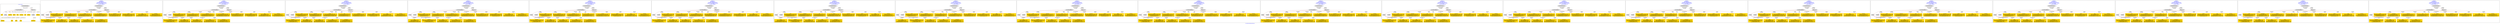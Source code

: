 digraph n0 {
fontcolor="blue"
remincross="true"
label="s15-s-detroit-institute-of-art.json"
subgraph cluster_0 {
label="1-correct model"
n2[style="filled",color="white",fillcolor="lightgray",label="CulturalHeritageObject1"];
n3[shape="plaintext",style="filled",fillcolor="gold",label="date"];
n4[style="filled",color="white",fillcolor="lightgray",label="Person1"];
n5[shape="plaintext",style="filled",fillcolor="gold",label="dimensions"];
n6[shape="plaintext",style="filled",fillcolor="gold",label="medium"];
n7[shape="plaintext",style="filled",fillcolor="gold",label="credit"];
n8[shape="plaintext",style="filled",fillcolor="gold",label="provenance"];
n9[shape="plaintext",style="filled",fillcolor="gold",label="title"];
n10[shape="plaintext",style="filled",fillcolor="gold",label="accession"];
n11[style="filled",color="white",fillcolor="lightgray",label="Concept1"];
n12[shape="plaintext",style="filled",fillcolor="gold",label="nationality"];
n13[shape="plaintext",style="filled",fillcolor="gold",label="birth"];
n14[shape="plaintext",style="filled",fillcolor="gold",label="death"];
n15[shape="plaintext",style="filled",fillcolor="gold",label="name"];
n16[style="filled",color="white",fillcolor="lightgray",label="EuropeanaAggregation1"];
n17[style="filled",color="white",fillcolor="lightgray",label="WebResource1"];
n18[shape="plaintext",style="filled",fillcolor="gold",label="imageURL"];
n19[shape="plaintext",style="filled",fillcolor="gold",label="classification"];
}
subgraph cluster_1 {
label="candidate 0\nlink coherence:1.0\nnode coherence:1.0\nconfidence:0.5055854122408756\nmapping score:0.6172464194649073\ncost:16.99965\n-precision:0.76-recall:0.76"
n21[style="filled",color="white",fillcolor="lightgray",label="CulturalHeritageObject1"];
n22[style="filled",color="white",fillcolor="lightgray",label="Person1"];
n23[style="filled",color="white",fillcolor="lightgray",label="Concept1"];
n24[style="filled",color="white",fillcolor="lightgray",label="EuropeanaAggregation1"];
n25[style="filled",color="white",fillcolor="lightgray",label="WebResource1"];
n26[shape="plaintext",style="filled",fillcolor="gold",label="credit\n[CulturalHeritageObject,provenance,0.667]\n[CulturalHeritageObject,description,0.143]\n[CulturalHeritageObject,title,0.115]\n[Document,classLink,0.075]"];
n27[shape="plaintext",style="filled",fillcolor="gold",label="title\n[CulturalHeritageObject,description,0.363]\n[CulturalHeritageObject,title,0.334]\n[Person,biographicalInformation,0.171]\n[CulturalHeritageObject,provenance,0.131]"];
n28[shape="plaintext",style="filled",fillcolor="gold",label="accession\n[CulturalHeritageObject,extent,0.695]\n[CulturalHeritageObject,accessionNumber,0.249]\n[CulturalHeritageObject,description,0.038]\n[CulturalHeritageObject,provenance,0.018]"];
n29[shape="plaintext",style="filled",fillcolor="gold",label="imageURL\n[WebResource,classLink,0.778]\n[Document,classLink,0.216]\n[CulturalHeritageObject,description,0.003]\n[Person,nameOfThePerson,0.003]"];
n30[shape="plaintext",style="filled",fillcolor="gold",label="nationality\n[Person,countryAssociatedWithThePerson,0.733]\n[CulturalHeritageObject,provenance,0.118]\n[Concept,prefLabel,0.088]\n[CulturalHeritageObject,title,0.06]"];
n31[shape="plaintext",style="filled",fillcolor="gold",label="death\n[Person,dateOfDeath,0.409]\n[Person,dateOfBirth,0.303]\n[CulturalHeritageObject,created,0.256]\n[Person,biographicalInformation,0.033]"];
n32[shape="plaintext",style="filled",fillcolor="gold",label="birth\n[Person,dateOfBirth,0.478]\n[Person,dateOfDeath,0.242]\n[CulturalHeritageObject,created,0.231]\n[Person,biographicalInformation,0.049]"];
n33[shape="plaintext",style="filled",fillcolor="gold",label="classification\n[Person,biographicalInformation,0.393]\n[Concept,prefLabel,0.293]\n[CulturalHeritageObject,description,0.193]\n[CulturalHeritageObject,provenance,0.12]"];
n34[shape="plaintext",style="filled",fillcolor="gold",label="dimensions\n[CulturalHeritageObject,extent,0.622]\n[CulturalHeritageObject,accessionNumber,0.184]\n[CulturalHeritageObject,description,0.114]\n[CulturalHeritageObject,medium,0.079]"];
n35[shape="plaintext",style="filled",fillcolor="gold",label="provenance\n[CulturalHeritageObject,provenance,0.361]\n[CulturalHeritageObject,description,0.252]\n[Person,biographicalInformation,0.195]\n[CulturalHeritageObject,title,0.192]"];
n36[shape="plaintext",style="filled",fillcolor="gold",label="medium\n[CulturalHeritageObject,medium,0.797]\n[CulturalHeritageObject,provenance,0.083]\n[CulturalHeritageObject,description,0.064]\n[Concept,prefLabel,0.057]"];
n37[shape="plaintext",style="filled",fillcolor="gold",label="name\n[Person,nameOfThePerson,0.522]\n[Document,classLink,0.204]\n[CulturalHeritageObject,provenance,0.148]\n[CulturalHeritageObject,description,0.126]"];
n38[shape="plaintext",style="filled",fillcolor="gold",label="date\n[Person,dateOfBirth,0.358]\n[Person,dateOfDeath,0.313]\n[CulturalHeritageObject,created,0.294]\n[CulturalHeritageObject,provenance,0.035]"];
}
subgraph cluster_2 {
label="candidate 1\nlink coherence:1.0\nnode coherence:1.0\nconfidence:0.5049878993249058\nmapping score:0.6170472484929174\ncost:16.99965\n-precision:0.88-recall:0.88"
n40[style="filled",color="white",fillcolor="lightgray",label="CulturalHeritageObject1"];
n41[style="filled",color="white",fillcolor="lightgray",label="Person1"];
n42[style="filled",color="white",fillcolor="lightgray",label="Concept1"];
n43[style="filled",color="white",fillcolor="lightgray",label="EuropeanaAggregation1"];
n44[style="filled",color="white",fillcolor="lightgray",label="WebResource1"];
n45[shape="plaintext",style="filled",fillcolor="gold",label="credit\n[CulturalHeritageObject,provenance,0.667]\n[CulturalHeritageObject,description,0.143]\n[CulturalHeritageObject,title,0.115]\n[Document,classLink,0.075]"];
n46[shape="plaintext",style="filled",fillcolor="gold",label="title\n[CulturalHeritageObject,description,0.363]\n[CulturalHeritageObject,title,0.334]\n[Person,biographicalInformation,0.171]\n[CulturalHeritageObject,provenance,0.131]"];
n47[shape="plaintext",style="filled",fillcolor="gold",label="dimensions\n[CulturalHeritageObject,extent,0.622]\n[CulturalHeritageObject,accessionNumber,0.184]\n[CulturalHeritageObject,description,0.114]\n[CulturalHeritageObject,medium,0.079]"];
n48[shape="plaintext",style="filled",fillcolor="gold",label="imageURL\n[WebResource,classLink,0.778]\n[Document,classLink,0.216]\n[CulturalHeritageObject,description,0.003]\n[Person,nameOfThePerson,0.003]"];
n49[shape="plaintext",style="filled",fillcolor="gold",label="nationality\n[Person,countryAssociatedWithThePerson,0.733]\n[CulturalHeritageObject,provenance,0.118]\n[Concept,prefLabel,0.088]\n[CulturalHeritageObject,title,0.06]"];
n50[shape="plaintext",style="filled",fillcolor="gold",label="death\n[Person,dateOfDeath,0.409]\n[Person,dateOfBirth,0.303]\n[CulturalHeritageObject,created,0.256]\n[Person,biographicalInformation,0.033]"];
n51[shape="plaintext",style="filled",fillcolor="gold",label="birth\n[Person,dateOfBirth,0.478]\n[Person,dateOfDeath,0.242]\n[CulturalHeritageObject,created,0.231]\n[Person,biographicalInformation,0.049]"];
n52[shape="plaintext",style="filled",fillcolor="gold",label="classification\n[Person,biographicalInformation,0.393]\n[Concept,prefLabel,0.293]\n[CulturalHeritageObject,description,0.193]\n[CulturalHeritageObject,provenance,0.12]"];
n53[shape="plaintext",style="filled",fillcolor="gold",label="accession\n[CulturalHeritageObject,extent,0.695]\n[CulturalHeritageObject,accessionNumber,0.249]\n[CulturalHeritageObject,description,0.038]\n[CulturalHeritageObject,provenance,0.018]"];
n54[shape="plaintext",style="filled",fillcolor="gold",label="provenance\n[CulturalHeritageObject,provenance,0.361]\n[CulturalHeritageObject,description,0.252]\n[Person,biographicalInformation,0.195]\n[CulturalHeritageObject,title,0.192]"];
n55[shape="plaintext",style="filled",fillcolor="gold",label="medium\n[CulturalHeritageObject,medium,0.797]\n[CulturalHeritageObject,provenance,0.083]\n[CulturalHeritageObject,description,0.064]\n[Concept,prefLabel,0.057]"];
n56[shape="plaintext",style="filled",fillcolor="gold",label="name\n[Person,nameOfThePerson,0.522]\n[Document,classLink,0.204]\n[CulturalHeritageObject,provenance,0.148]\n[CulturalHeritageObject,description,0.126]"];
n57[shape="plaintext",style="filled",fillcolor="gold",label="date\n[Person,dateOfBirth,0.358]\n[Person,dateOfDeath,0.313]\n[CulturalHeritageObject,created,0.294]\n[CulturalHeritageObject,provenance,0.035]"];
}
subgraph cluster_3 {
label="candidate 10\nlink coherence:1.0\nnode coherence:1.0\nconfidence:0.4950260555656895\nmapping score:0.6137266339065119\ncost:16.99965\n-precision:0.76-recall:0.76"
n59[style="filled",color="white",fillcolor="lightgray",label="CulturalHeritageObject1"];
n60[style="filled",color="white",fillcolor="lightgray",label="Person1"];
n61[style="filled",color="white",fillcolor="lightgray",label="Concept1"];
n62[style="filled",color="white",fillcolor="lightgray",label="EuropeanaAggregation1"];
n63[style="filled",color="white",fillcolor="lightgray",label="WebResource1"];
n64[shape="plaintext",style="filled",fillcolor="gold",label="credit\n[CulturalHeritageObject,provenance,0.667]\n[CulturalHeritageObject,description,0.143]\n[CulturalHeritageObject,title,0.115]\n[Document,classLink,0.075]"];
n65[shape="plaintext",style="filled",fillcolor="gold",label="provenance\n[CulturalHeritageObject,provenance,0.361]\n[CulturalHeritageObject,description,0.252]\n[Person,biographicalInformation,0.195]\n[CulturalHeritageObject,title,0.192]"];
n66[shape="plaintext",style="filled",fillcolor="gold",label="accession\n[CulturalHeritageObject,extent,0.695]\n[CulturalHeritageObject,accessionNumber,0.249]\n[CulturalHeritageObject,description,0.038]\n[CulturalHeritageObject,provenance,0.018]"];
n67[shape="plaintext",style="filled",fillcolor="gold",label="imageURL\n[WebResource,classLink,0.778]\n[Document,classLink,0.216]\n[CulturalHeritageObject,description,0.003]\n[Person,nameOfThePerson,0.003]"];
n68[shape="plaintext",style="filled",fillcolor="gold",label="title\n[CulturalHeritageObject,description,0.363]\n[CulturalHeritageObject,title,0.334]\n[Person,biographicalInformation,0.171]\n[CulturalHeritageObject,provenance,0.131]"];
n69[shape="plaintext",style="filled",fillcolor="gold",label="nationality\n[Person,countryAssociatedWithThePerson,0.733]\n[CulturalHeritageObject,provenance,0.118]\n[Concept,prefLabel,0.088]\n[CulturalHeritageObject,title,0.06]"];
n70[shape="plaintext",style="filled",fillcolor="gold",label="death\n[Person,dateOfDeath,0.409]\n[Person,dateOfBirth,0.303]\n[CulturalHeritageObject,created,0.256]\n[Person,biographicalInformation,0.033]"];
n71[shape="plaintext",style="filled",fillcolor="gold",label="birth\n[Person,dateOfBirth,0.478]\n[Person,dateOfDeath,0.242]\n[CulturalHeritageObject,created,0.231]\n[Person,biographicalInformation,0.049]"];
n72[shape="plaintext",style="filled",fillcolor="gold",label="classification\n[Person,biographicalInformation,0.393]\n[Concept,prefLabel,0.293]\n[CulturalHeritageObject,description,0.193]\n[CulturalHeritageObject,provenance,0.12]"];
n73[shape="plaintext",style="filled",fillcolor="gold",label="dimensions\n[CulturalHeritageObject,extent,0.622]\n[CulturalHeritageObject,accessionNumber,0.184]\n[CulturalHeritageObject,description,0.114]\n[CulturalHeritageObject,medium,0.079]"];
n74[shape="plaintext",style="filled",fillcolor="gold",label="medium\n[CulturalHeritageObject,medium,0.797]\n[CulturalHeritageObject,provenance,0.083]\n[CulturalHeritageObject,description,0.064]\n[Concept,prefLabel,0.057]"];
n75[shape="plaintext",style="filled",fillcolor="gold",label="name\n[Person,nameOfThePerson,0.522]\n[Document,classLink,0.204]\n[CulturalHeritageObject,provenance,0.148]\n[CulturalHeritageObject,description,0.126]"];
n76[shape="plaintext",style="filled",fillcolor="gold",label="date\n[Person,dateOfBirth,0.358]\n[Person,dateOfDeath,0.313]\n[CulturalHeritageObject,created,0.294]\n[CulturalHeritageObject,provenance,0.035]"];
}
subgraph cluster_4 {
label="candidate 11\nlink coherence:1.0\nnode coherence:1.0\nconfidence:0.4947627924511652\nmapping score:0.6136388795350038\ncost:16.99965\n-precision:0.76-recall:0.76"
n78[style="filled",color="white",fillcolor="lightgray",label="CulturalHeritageObject1"];
n79[style="filled",color="white",fillcolor="lightgray",label="Person1"];
n80[style="filled",color="white",fillcolor="lightgray",label="Concept1"];
n81[style="filled",color="white",fillcolor="lightgray",label="EuropeanaAggregation1"];
n82[style="filled",color="white",fillcolor="lightgray",label="WebResource1"];
n83[shape="plaintext",style="filled",fillcolor="gold",label="credit\n[CulturalHeritageObject,provenance,0.667]\n[CulturalHeritageObject,description,0.143]\n[CulturalHeritageObject,title,0.115]\n[Document,classLink,0.075]"];
n84[shape="plaintext",style="filled",fillcolor="gold",label="title\n[CulturalHeritageObject,description,0.363]\n[CulturalHeritageObject,title,0.334]\n[Person,biographicalInformation,0.171]\n[CulturalHeritageObject,provenance,0.131]"];
n85[shape="plaintext",style="filled",fillcolor="gold",label="dimensions\n[CulturalHeritageObject,extent,0.622]\n[CulturalHeritageObject,accessionNumber,0.184]\n[CulturalHeritageObject,description,0.114]\n[CulturalHeritageObject,medium,0.079]"];
n86[shape="plaintext",style="filled",fillcolor="gold",label="imageURL\n[WebResource,classLink,0.778]\n[Document,classLink,0.216]\n[CulturalHeritageObject,description,0.003]\n[Person,nameOfThePerson,0.003]"];
n87[shape="plaintext",style="filled",fillcolor="gold",label="date\n[Person,dateOfBirth,0.358]\n[Person,dateOfDeath,0.313]\n[CulturalHeritageObject,created,0.294]\n[CulturalHeritageObject,provenance,0.035]"];
n88[shape="plaintext",style="filled",fillcolor="gold",label="nationality\n[Person,countryAssociatedWithThePerson,0.733]\n[CulturalHeritageObject,provenance,0.118]\n[Concept,prefLabel,0.088]\n[CulturalHeritageObject,title,0.06]"];
n89[shape="plaintext",style="filled",fillcolor="gold",label="birth\n[Person,dateOfBirth,0.478]\n[Person,dateOfDeath,0.242]\n[CulturalHeritageObject,created,0.231]\n[Person,biographicalInformation,0.049]"];
n90[shape="plaintext",style="filled",fillcolor="gold",label="classification\n[Person,biographicalInformation,0.393]\n[Concept,prefLabel,0.293]\n[CulturalHeritageObject,description,0.193]\n[CulturalHeritageObject,provenance,0.12]"];
n91[shape="plaintext",style="filled",fillcolor="gold",label="accession\n[CulturalHeritageObject,extent,0.695]\n[CulturalHeritageObject,accessionNumber,0.249]\n[CulturalHeritageObject,description,0.038]\n[CulturalHeritageObject,provenance,0.018]"];
n92[shape="plaintext",style="filled",fillcolor="gold",label="provenance\n[CulturalHeritageObject,provenance,0.361]\n[CulturalHeritageObject,description,0.252]\n[Person,biographicalInformation,0.195]\n[CulturalHeritageObject,title,0.192]"];
n93[shape="plaintext",style="filled",fillcolor="gold",label="medium\n[CulturalHeritageObject,medium,0.797]\n[CulturalHeritageObject,provenance,0.083]\n[CulturalHeritageObject,description,0.064]\n[Concept,prefLabel,0.057]"];
n94[shape="plaintext",style="filled",fillcolor="gold",label="name\n[Person,nameOfThePerson,0.522]\n[Document,classLink,0.204]\n[CulturalHeritageObject,provenance,0.148]\n[CulturalHeritageObject,description,0.126]"];
n95[shape="plaintext",style="filled",fillcolor="gold",label="death\n[Person,dateOfDeath,0.409]\n[Person,dateOfBirth,0.303]\n[CulturalHeritageObject,created,0.256]\n[Person,biographicalInformation,0.033]"];
}
subgraph cluster_5 {
label="candidate 12\nlink coherence:1.0\nnode coherence:1.0\nconfidence:0.49442854264971986\nmapping score:0.6135274629345221\ncost:16.99965\n-precision:0.88-recall:0.88"
n97[style="filled",color="white",fillcolor="lightgray",label="CulturalHeritageObject1"];
n98[style="filled",color="white",fillcolor="lightgray",label="Person1"];
n99[style="filled",color="white",fillcolor="lightgray",label="Concept1"];
n100[style="filled",color="white",fillcolor="lightgray",label="EuropeanaAggregation1"];
n101[style="filled",color="white",fillcolor="lightgray",label="WebResource1"];
n102[shape="plaintext",style="filled",fillcolor="gold",label="credit\n[CulturalHeritageObject,provenance,0.667]\n[CulturalHeritageObject,description,0.143]\n[CulturalHeritageObject,title,0.115]\n[Document,classLink,0.075]"];
n103[shape="plaintext",style="filled",fillcolor="gold",label="provenance\n[CulturalHeritageObject,provenance,0.361]\n[CulturalHeritageObject,description,0.252]\n[Person,biographicalInformation,0.195]\n[CulturalHeritageObject,title,0.192]"];
n104[shape="plaintext",style="filled",fillcolor="gold",label="dimensions\n[CulturalHeritageObject,extent,0.622]\n[CulturalHeritageObject,accessionNumber,0.184]\n[CulturalHeritageObject,description,0.114]\n[CulturalHeritageObject,medium,0.079]"];
n105[shape="plaintext",style="filled",fillcolor="gold",label="imageURL\n[WebResource,classLink,0.778]\n[Document,classLink,0.216]\n[CulturalHeritageObject,description,0.003]\n[Person,nameOfThePerson,0.003]"];
n106[shape="plaintext",style="filled",fillcolor="gold",label="title\n[CulturalHeritageObject,description,0.363]\n[CulturalHeritageObject,title,0.334]\n[Person,biographicalInformation,0.171]\n[CulturalHeritageObject,provenance,0.131]"];
n107[shape="plaintext",style="filled",fillcolor="gold",label="nationality\n[Person,countryAssociatedWithThePerson,0.733]\n[CulturalHeritageObject,provenance,0.118]\n[Concept,prefLabel,0.088]\n[CulturalHeritageObject,title,0.06]"];
n108[shape="plaintext",style="filled",fillcolor="gold",label="death\n[Person,dateOfDeath,0.409]\n[Person,dateOfBirth,0.303]\n[CulturalHeritageObject,created,0.256]\n[Person,biographicalInformation,0.033]"];
n109[shape="plaintext",style="filled",fillcolor="gold",label="birth\n[Person,dateOfBirth,0.478]\n[Person,dateOfDeath,0.242]\n[CulturalHeritageObject,created,0.231]\n[Person,biographicalInformation,0.049]"];
n110[shape="plaintext",style="filled",fillcolor="gold",label="classification\n[Person,biographicalInformation,0.393]\n[Concept,prefLabel,0.293]\n[CulturalHeritageObject,description,0.193]\n[CulturalHeritageObject,provenance,0.12]"];
n111[shape="plaintext",style="filled",fillcolor="gold",label="accession\n[CulturalHeritageObject,extent,0.695]\n[CulturalHeritageObject,accessionNumber,0.249]\n[CulturalHeritageObject,description,0.038]\n[CulturalHeritageObject,provenance,0.018]"];
n112[shape="plaintext",style="filled",fillcolor="gold",label="medium\n[CulturalHeritageObject,medium,0.797]\n[CulturalHeritageObject,provenance,0.083]\n[CulturalHeritageObject,description,0.064]\n[Concept,prefLabel,0.057]"];
n113[shape="plaintext",style="filled",fillcolor="gold",label="name\n[Person,nameOfThePerson,0.522]\n[Document,classLink,0.204]\n[CulturalHeritageObject,provenance,0.148]\n[CulturalHeritageObject,description,0.126]"];
n114[shape="plaintext",style="filled",fillcolor="gold",label="date\n[Person,dateOfBirth,0.358]\n[Person,dateOfDeath,0.313]\n[CulturalHeritageObject,created,0.294]\n[CulturalHeritageObject,provenance,0.035]"];
}
subgraph cluster_6 {
label="candidate 13\nlink coherence:1.0\nnode coherence:1.0\nconfidence:0.4926098036048942\nmapping score:0.6129212165862468\ncost:16.99965\n-precision:0.71-recall:0.71"
n116[style="filled",color="white",fillcolor="lightgray",label="CulturalHeritageObject1"];
n117[style="filled",color="white",fillcolor="lightgray",label="Person1"];
n118[style="filled",color="white",fillcolor="lightgray",label="Concept1"];
n119[style="filled",color="white",fillcolor="lightgray",label="EuropeanaAggregation1"];
n120[style="filled",color="white",fillcolor="lightgray",label="WebResource1"];
n121[shape="plaintext",style="filled",fillcolor="gold",label="credit\n[CulturalHeritageObject,provenance,0.667]\n[CulturalHeritageObject,description,0.143]\n[CulturalHeritageObject,title,0.115]\n[Document,classLink,0.075]"];
n122[shape="plaintext",style="filled",fillcolor="gold",label="title\n[CulturalHeritageObject,description,0.363]\n[CulturalHeritageObject,title,0.334]\n[Person,biographicalInformation,0.171]\n[CulturalHeritageObject,provenance,0.131]"];
n123[shape="plaintext",style="filled",fillcolor="gold",label="accession\n[CulturalHeritageObject,extent,0.695]\n[CulturalHeritageObject,accessionNumber,0.249]\n[CulturalHeritageObject,description,0.038]\n[CulturalHeritageObject,provenance,0.018]"];
n124[shape="plaintext",style="filled",fillcolor="gold",label="imageURL\n[WebResource,classLink,0.778]\n[Document,classLink,0.216]\n[CulturalHeritageObject,description,0.003]\n[Person,nameOfThePerson,0.003]"];
n125[shape="plaintext",style="filled",fillcolor="gold",label="provenance\n[CulturalHeritageObject,provenance,0.361]\n[CulturalHeritageObject,description,0.252]\n[Person,biographicalInformation,0.195]\n[CulturalHeritageObject,title,0.192]"];
n126[shape="plaintext",style="filled",fillcolor="gold",label="nationality\n[Person,countryAssociatedWithThePerson,0.733]\n[CulturalHeritageObject,provenance,0.118]\n[Concept,prefLabel,0.088]\n[CulturalHeritageObject,title,0.06]"];
n127[shape="plaintext",style="filled",fillcolor="gold",label="death\n[Person,dateOfDeath,0.409]\n[Person,dateOfBirth,0.303]\n[CulturalHeritageObject,created,0.256]\n[Person,biographicalInformation,0.033]"];
n128[shape="plaintext",style="filled",fillcolor="gold",label="birth\n[Person,dateOfBirth,0.478]\n[Person,dateOfDeath,0.242]\n[CulturalHeritageObject,created,0.231]\n[Person,biographicalInformation,0.049]"];
n129[shape="plaintext",style="filled",fillcolor="gold",label="classification\n[Person,biographicalInformation,0.393]\n[Concept,prefLabel,0.293]\n[CulturalHeritageObject,description,0.193]\n[CulturalHeritageObject,provenance,0.12]"];
n130[shape="plaintext",style="filled",fillcolor="gold",label="dimensions\n[CulturalHeritageObject,extent,0.622]\n[CulturalHeritageObject,accessionNumber,0.184]\n[CulturalHeritageObject,description,0.114]\n[CulturalHeritageObject,medium,0.079]"];
n131[shape="plaintext",style="filled",fillcolor="gold",label="medium\n[CulturalHeritageObject,medium,0.797]\n[CulturalHeritageObject,provenance,0.083]\n[CulturalHeritageObject,description,0.064]\n[Concept,prefLabel,0.057]"];
n132[shape="plaintext",style="filled",fillcolor="gold",label="name\n[Person,nameOfThePerson,0.522]\n[Document,classLink,0.204]\n[CulturalHeritageObject,provenance,0.148]\n[CulturalHeritageObject,description,0.126]"];
n133[shape="plaintext",style="filled",fillcolor="gold",label="date\n[Person,dateOfBirth,0.358]\n[Person,dateOfDeath,0.313]\n[CulturalHeritageObject,created,0.294]\n[CulturalHeritageObject,provenance,0.035]"];
}
subgraph cluster_7 {
label="candidate 14\nlink coherence:1.0\nnode coherence:1.0\nconfidence:0.4925767801288552\nmapping score:0.6129102087609004\ncost:16.99964\n-precision:0.88-recall:0.88"
n135[style="filled",color="white",fillcolor="lightgray",label="CulturalHeritageObject1"];
n136[style="filled",color="white",fillcolor="lightgray",label="Person1"];
n137[style="filled",color="white",fillcolor="lightgray",label="Concept1"];
n138[style="filled",color="white",fillcolor="lightgray",label="EuropeanaAggregation1"];
n139[style="filled",color="white",fillcolor="lightgray",label="WebResource1"];
n140[shape="plaintext",style="filled",fillcolor="gold",label="credit\n[CulturalHeritageObject,provenance,0.667]\n[CulturalHeritageObject,description,0.143]\n[CulturalHeritageObject,title,0.115]\n[Document,classLink,0.075]"];
n141[shape="plaintext",style="filled",fillcolor="gold",label="dimensions\n[CulturalHeritageObject,extent,0.622]\n[CulturalHeritageObject,accessionNumber,0.184]\n[CulturalHeritageObject,description,0.114]\n[CulturalHeritageObject,medium,0.079]"];
n142[shape="plaintext",style="filled",fillcolor="gold",label="imageURL\n[WebResource,classLink,0.778]\n[Document,classLink,0.216]\n[CulturalHeritageObject,description,0.003]\n[Person,nameOfThePerson,0.003]"];
n143[shape="plaintext",style="filled",fillcolor="gold",label="title\n[CulturalHeritageObject,description,0.363]\n[CulturalHeritageObject,title,0.334]\n[Person,biographicalInformation,0.171]\n[CulturalHeritageObject,provenance,0.131]"];
n144[shape="plaintext",style="filled",fillcolor="gold",label="date\n[Person,dateOfBirth,0.358]\n[Person,dateOfDeath,0.313]\n[CulturalHeritageObject,created,0.294]\n[CulturalHeritageObject,provenance,0.035]"];
n145[shape="plaintext",style="filled",fillcolor="gold",label="nationality\n[Person,countryAssociatedWithThePerson,0.733]\n[CulturalHeritageObject,provenance,0.118]\n[Concept,prefLabel,0.088]\n[CulturalHeritageObject,title,0.06]"];
n146[shape="plaintext",style="filled",fillcolor="gold",label="birth\n[Person,dateOfBirth,0.478]\n[Person,dateOfDeath,0.242]\n[CulturalHeritageObject,created,0.231]\n[Person,biographicalInformation,0.049]"];
n147[shape="plaintext",style="filled",fillcolor="gold",label="classification\n[Person,biographicalInformation,0.393]\n[Concept,prefLabel,0.293]\n[CulturalHeritageObject,description,0.193]\n[CulturalHeritageObject,provenance,0.12]"];
n148[shape="plaintext",style="filled",fillcolor="gold",label="accession\n[CulturalHeritageObject,extent,0.695]\n[CulturalHeritageObject,accessionNumber,0.249]\n[CulturalHeritageObject,description,0.038]\n[CulturalHeritageObject,provenance,0.018]"];
n149[shape="plaintext",style="filled",fillcolor="gold",label="provenance\n[CulturalHeritageObject,provenance,0.361]\n[CulturalHeritageObject,description,0.252]\n[Person,biographicalInformation,0.195]\n[CulturalHeritageObject,title,0.192]"];
n150[shape="plaintext",style="filled",fillcolor="gold",label="medium\n[CulturalHeritageObject,medium,0.797]\n[CulturalHeritageObject,provenance,0.083]\n[CulturalHeritageObject,description,0.064]\n[Concept,prefLabel,0.057]"];
n151[shape="plaintext",style="filled",fillcolor="gold",label="name\n[Person,nameOfThePerson,0.522]\n[Document,classLink,0.204]\n[CulturalHeritageObject,provenance,0.148]\n[CulturalHeritageObject,description,0.126]"];
n152[shape="plaintext",style="filled",fillcolor="gold",label="death\n[Person,dateOfDeath,0.409]\n[Person,dateOfBirth,0.303]\n[CulturalHeritageObject,created,0.256]\n[Person,biographicalInformation,0.033]"];
}
subgraph cluster_8 {
label="candidate 15\nlink coherence:1.0\nnode coherence:1.0\nconfidence:0.4925767801288552\nmapping score:0.6129102087609004\ncost:16.99965\n-precision:0.82-recall:0.82"
n154[style="filled",color="white",fillcolor="lightgray",label="CulturalHeritageObject1"];
n155[style="filled",color="white",fillcolor="lightgray",label="Person1"];
n156[style="filled",color="white",fillcolor="lightgray",label="Concept1"];
n157[style="filled",color="white",fillcolor="lightgray",label="EuropeanaAggregation1"];
n158[style="filled",color="white",fillcolor="lightgray",label="WebResource1"];
n159[shape="plaintext",style="filled",fillcolor="gold",label="credit\n[CulturalHeritageObject,provenance,0.667]\n[CulturalHeritageObject,description,0.143]\n[CulturalHeritageObject,title,0.115]\n[Document,classLink,0.075]"];
n160[shape="plaintext",style="filled",fillcolor="gold",label="dimensions\n[CulturalHeritageObject,extent,0.622]\n[CulturalHeritageObject,accessionNumber,0.184]\n[CulturalHeritageObject,description,0.114]\n[CulturalHeritageObject,medium,0.079]"];
n161[shape="plaintext",style="filled",fillcolor="gold",label="imageURL\n[WebResource,classLink,0.778]\n[Document,classLink,0.216]\n[CulturalHeritageObject,description,0.003]\n[Person,nameOfThePerson,0.003]"];
n162[shape="plaintext",style="filled",fillcolor="gold",label="title\n[CulturalHeritageObject,description,0.363]\n[CulturalHeritageObject,title,0.334]\n[Person,biographicalInformation,0.171]\n[CulturalHeritageObject,provenance,0.131]"];
n163[shape="plaintext",style="filled",fillcolor="gold",label="date\n[Person,dateOfBirth,0.358]\n[Person,dateOfDeath,0.313]\n[CulturalHeritageObject,created,0.294]\n[CulturalHeritageObject,provenance,0.035]"];
n164[shape="plaintext",style="filled",fillcolor="gold",label="nationality\n[Person,countryAssociatedWithThePerson,0.733]\n[CulturalHeritageObject,provenance,0.118]\n[Concept,prefLabel,0.088]\n[CulturalHeritageObject,title,0.06]"];
n165[shape="plaintext",style="filled",fillcolor="gold",label="birth\n[Person,dateOfBirth,0.478]\n[Person,dateOfDeath,0.242]\n[CulturalHeritageObject,created,0.231]\n[Person,biographicalInformation,0.049]"];
n166[shape="plaintext",style="filled",fillcolor="gold",label="classification\n[Person,biographicalInformation,0.393]\n[Concept,prefLabel,0.293]\n[CulturalHeritageObject,description,0.193]\n[CulturalHeritageObject,provenance,0.12]"];
n167[shape="plaintext",style="filled",fillcolor="gold",label="accession\n[CulturalHeritageObject,extent,0.695]\n[CulturalHeritageObject,accessionNumber,0.249]\n[CulturalHeritageObject,description,0.038]\n[CulturalHeritageObject,provenance,0.018]"];
n168[shape="plaintext",style="filled",fillcolor="gold",label="provenance\n[CulturalHeritageObject,provenance,0.361]\n[CulturalHeritageObject,description,0.252]\n[Person,biographicalInformation,0.195]\n[CulturalHeritageObject,title,0.192]"];
n169[shape="plaintext",style="filled",fillcolor="gold",label="medium\n[CulturalHeritageObject,medium,0.797]\n[CulturalHeritageObject,provenance,0.083]\n[CulturalHeritageObject,description,0.064]\n[Concept,prefLabel,0.057]"];
n170[shape="plaintext",style="filled",fillcolor="gold",label="name\n[Person,nameOfThePerson,0.522]\n[Document,classLink,0.204]\n[CulturalHeritageObject,provenance,0.148]\n[CulturalHeritageObject,description,0.126]"];
n171[shape="plaintext",style="filled",fillcolor="gold",label="death\n[Person,dateOfDeath,0.409]\n[Person,dateOfBirth,0.303]\n[CulturalHeritageObject,created,0.256]\n[Person,biographicalInformation,0.033]"];
}
subgraph cluster_9 {
label="candidate 16\nlink coherence:1.0\nnode coherence:1.0\nconfidence:0.4925767801288552\nmapping score:0.6129102087609004\ncost:16.99973\n-precision:0.88-recall:0.88"
n173[style="filled",color="white",fillcolor="lightgray",label="CulturalHeritageObject1"];
n174[style="filled",color="white",fillcolor="lightgray",label="Person1"];
n175[style="filled",color="white",fillcolor="lightgray",label="Concept1"];
n176[style="filled",color="white",fillcolor="lightgray",label="EuropeanaAggregation1"];
n177[style="filled",color="white",fillcolor="lightgray",label="WebResource2"];
n178[shape="plaintext",style="filled",fillcolor="gold",label="credit\n[CulturalHeritageObject,provenance,0.667]\n[CulturalHeritageObject,description,0.143]\n[CulturalHeritageObject,title,0.115]\n[Document,classLink,0.075]"];
n179[shape="plaintext",style="filled",fillcolor="gold",label="dimensions\n[CulturalHeritageObject,extent,0.622]\n[CulturalHeritageObject,accessionNumber,0.184]\n[CulturalHeritageObject,description,0.114]\n[CulturalHeritageObject,medium,0.079]"];
n180[shape="plaintext",style="filled",fillcolor="gold",label="title\n[CulturalHeritageObject,description,0.363]\n[CulturalHeritageObject,title,0.334]\n[Person,biographicalInformation,0.171]\n[CulturalHeritageObject,provenance,0.131]"];
n181[shape="plaintext",style="filled",fillcolor="gold",label="date\n[Person,dateOfBirth,0.358]\n[Person,dateOfDeath,0.313]\n[CulturalHeritageObject,created,0.294]\n[CulturalHeritageObject,provenance,0.035]"];
n182[shape="plaintext",style="filled",fillcolor="gold",label="nationality\n[Person,countryAssociatedWithThePerson,0.733]\n[CulturalHeritageObject,provenance,0.118]\n[Concept,prefLabel,0.088]\n[CulturalHeritageObject,title,0.06]"];
n183[shape="plaintext",style="filled",fillcolor="gold",label="birth\n[Person,dateOfBirth,0.478]\n[Person,dateOfDeath,0.242]\n[CulturalHeritageObject,created,0.231]\n[Person,biographicalInformation,0.049]"];
n184[shape="plaintext",style="filled",fillcolor="gold",label="classification\n[Person,biographicalInformation,0.393]\n[Concept,prefLabel,0.293]\n[CulturalHeritageObject,description,0.193]\n[CulturalHeritageObject,provenance,0.12]"];
n185[shape="plaintext",style="filled",fillcolor="gold",label="accession\n[CulturalHeritageObject,extent,0.695]\n[CulturalHeritageObject,accessionNumber,0.249]\n[CulturalHeritageObject,description,0.038]\n[CulturalHeritageObject,provenance,0.018]"];
n186[shape="plaintext",style="filled",fillcolor="gold",label="provenance\n[CulturalHeritageObject,provenance,0.361]\n[CulturalHeritageObject,description,0.252]\n[Person,biographicalInformation,0.195]\n[CulturalHeritageObject,title,0.192]"];
n187[shape="plaintext",style="filled",fillcolor="gold",label="imageURL\n[WebResource,classLink,0.778]\n[Document,classLink,0.216]\n[CulturalHeritageObject,description,0.003]\n[Person,nameOfThePerson,0.003]"];
n188[shape="plaintext",style="filled",fillcolor="gold",label="medium\n[CulturalHeritageObject,medium,0.797]\n[CulturalHeritageObject,provenance,0.083]\n[CulturalHeritageObject,description,0.064]\n[Concept,prefLabel,0.057]"];
n189[shape="plaintext",style="filled",fillcolor="gold",label="name\n[Person,nameOfThePerson,0.522]\n[Document,classLink,0.204]\n[CulturalHeritageObject,provenance,0.148]\n[CulturalHeritageObject,description,0.126]"];
n190[shape="plaintext",style="filled",fillcolor="gold",label="death\n[Person,dateOfDeath,0.409]\n[Person,dateOfBirth,0.303]\n[CulturalHeritageObject,created,0.256]\n[Person,biographicalInformation,0.033]"];
}
subgraph cluster_10 {
label="candidate 17\nlink coherence:1.0\nnode coherence:1.0\nconfidence:0.4920122906889245\nmapping score:0.6127220456142569\ncost:16.99965\n-precision:0.82-recall:0.82"
n192[style="filled",color="white",fillcolor="lightgray",label="CulturalHeritageObject1"];
n193[style="filled",color="white",fillcolor="lightgray",label="Person1"];
n194[style="filled",color="white",fillcolor="lightgray",label="Concept1"];
n195[style="filled",color="white",fillcolor="lightgray",label="EuropeanaAggregation1"];
n196[style="filled",color="white",fillcolor="lightgray",label="WebResource1"];
n197[shape="plaintext",style="filled",fillcolor="gold",label="credit\n[CulturalHeritageObject,provenance,0.667]\n[CulturalHeritageObject,description,0.143]\n[CulturalHeritageObject,title,0.115]\n[Document,classLink,0.075]"];
n198[shape="plaintext",style="filled",fillcolor="gold",label="title\n[CulturalHeritageObject,description,0.363]\n[CulturalHeritageObject,title,0.334]\n[Person,biographicalInformation,0.171]\n[CulturalHeritageObject,provenance,0.131]"];
n199[shape="plaintext",style="filled",fillcolor="gold",label="dimensions\n[CulturalHeritageObject,extent,0.622]\n[CulturalHeritageObject,accessionNumber,0.184]\n[CulturalHeritageObject,description,0.114]\n[CulturalHeritageObject,medium,0.079]"];
n200[shape="plaintext",style="filled",fillcolor="gold",label="imageURL\n[WebResource,classLink,0.778]\n[Document,classLink,0.216]\n[CulturalHeritageObject,description,0.003]\n[Person,nameOfThePerson,0.003]"];
n201[shape="plaintext",style="filled",fillcolor="gold",label="provenance\n[CulturalHeritageObject,provenance,0.361]\n[CulturalHeritageObject,description,0.252]\n[Person,biographicalInformation,0.195]\n[CulturalHeritageObject,title,0.192]"];
n202[shape="plaintext",style="filled",fillcolor="gold",label="nationality\n[Person,countryAssociatedWithThePerson,0.733]\n[CulturalHeritageObject,provenance,0.118]\n[Concept,prefLabel,0.088]\n[CulturalHeritageObject,title,0.06]"];
n203[shape="plaintext",style="filled",fillcolor="gold",label="death\n[Person,dateOfDeath,0.409]\n[Person,dateOfBirth,0.303]\n[CulturalHeritageObject,created,0.256]\n[Person,biographicalInformation,0.033]"];
n204[shape="plaintext",style="filled",fillcolor="gold",label="birth\n[Person,dateOfBirth,0.478]\n[Person,dateOfDeath,0.242]\n[CulturalHeritageObject,created,0.231]\n[Person,biographicalInformation,0.049]"];
n205[shape="plaintext",style="filled",fillcolor="gold",label="classification\n[Person,biographicalInformation,0.393]\n[Concept,prefLabel,0.293]\n[CulturalHeritageObject,description,0.193]\n[CulturalHeritageObject,provenance,0.12]"];
n206[shape="plaintext",style="filled",fillcolor="gold",label="accession\n[CulturalHeritageObject,extent,0.695]\n[CulturalHeritageObject,accessionNumber,0.249]\n[CulturalHeritageObject,description,0.038]\n[CulturalHeritageObject,provenance,0.018]"];
n207[shape="plaintext",style="filled",fillcolor="gold",label="medium\n[CulturalHeritageObject,medium,0.797]\n[CulturalHeritageObject,provenance,0.083]\n[CulturalHeritageObject,description,0.064]\n[Concept,prefLabel,0.057]"];
n208[shape="plaintext",style="filled",fillcolor="gold",label="name\n[Person,nameOfThePerson,0.522]\n[Document,classLink,0.204]\n[CulturalHeritageObject,provenance,0.148]\n[CulturalHeritageObject,description,0.126]"];
n209[shape="plaintext",style="filled",fillcolor="gold",label="date\n[Person,dateOfBirth,0.358]\n[Person,dateOfDeath,0.313]\n[CulturalHeritageObject,created,0.294]\n[CulturalHeritageObject,provenance,0.035]"];
}
subgraph cluster_11 {
label="candidate 18\nlink coherence:1.0\nnode coherence:1.0\nconfidence:0.490973807000435\nmapping score:0.6123758843847603\ncost:16.99965\n-precision:0.76-recall:0.76"
n211[style="filled",color="white",fillcolor="lightgray",label="CulturalHeritageObject1"];
n212[style="filled",color="white",fillcolor="lightgray",label="Person1"];
n213[style="filled",color="white",fillcolor="lightgray",label="Concept1"];
n214[style="filled",color="white",fillcolor="lightgray",label="EuropeanaAggregation1"];
n215[style="filled",color="white",fillcolor="lightgray",label="WebResource1"];
n216[shape="plaintext",style="filled",fillcolor="gold",label="credit\n[CulturalHeritageObject,provenance,0.667]\n[CulturalHeritageObject,description,0.143]\n[CulturalHeritageObject,title,0.115]\n[Document,classLink,0.075]"];
n217[shape="plaintext",style="filled",fillcolor="gold",label="title\n[CulturalHeritageObject,description,0.363]\n[CulturalHeritageObject,title,0.334]\n[Person,biographicalInformation,0.171]\n[CulturalHeritageObject,provenance,0.131]"];
n218[shape="plaintext",style="filled",fillcolor="gold",label="dimensions\n[CulturalHeritageObject,extent,0.622]\n[CulturalHeritageObject,accessionNumber,0.184]\n[CulturalHeritageObject,description,0.114]\n[CulturalHeritageObject,medium,0.079]"];
n219[shape="plaintext",style="filled",fillcolor="gold",label="imageURL\n[WebResource,classLink,0.778]\n[Document,classLink,0.216]\n[CulturalHeritageObject,description,0.003]\n[Person,nameOfThePerson,0.003]"];
n220[shape="plaintext",style="filled",fillcolor="gold",label="nationality\n[Person,countryAssociatedWithThePerson,0.733]\n[CulturalHeritageObject,provenance,0.118]\n[Concept,prefLabel,0.088]\n[CulturalHeritageObject,title,0.06]"];
n221[shape="plaintext",style="filled",fillcolor="gold",label="death\n[Person,dateOfDeath,0.409]\n[Person,dateOfBirth,0.303]\n[CulturalHeritageObject,created,0.256]\n[Person,biographicalInformation,0.033]"];
n222[shape="plaintext",style="filled",fillcolor="gold",label="date\n[Person,dateOfBirth,0.358]\n[Person,dateOfDeath,0.313]\n[CulturalHeritageObject,created,0.294]\n[CulturalHeritageObject,provenance,0.035]"];
n223[shape="plaintext",style="filled",fillcolor="gold",label="classification\n[Person,biographicalInformation,0.393]\n[Concept,prefLabel,0.293]\n[CulturalHeritageObject,description,0.193]\n[CulturalHeritageObject,provenance,0.12]"];
n224[shape="plaintext",style="filled",fillcolor="gold",label="accession\n[CulturalHeritageObject,extent,0.695]\n[CulturalHeritageObject,accessionNumber,0.249]\n[CulturalHeritageObject,description,0.038]\n[CulturalHeritageObject,provenance,0.018]"];
n225[shape="plaintext",style="filled",fillcolor="gold",label="provenance\n[CulturalHeritageObject,provenance,0.361]\n[CulturalHeritageObject,description,0.252]\n[Person,biographicalInformation,0.195]\n[CulturalHeritageObject,title,0.192]"];
n226[shape="plaintext",style="filled",fillcolor="gold",label="medium\n[CulturalHeritageObject,medium,0.797]\n[CulturalHeritageObject,provenance,0.083]\n[CulturalHeritageObject,description,0.064]\n[Concept,prefLabel,0.057]"];
n227[shape="plaintext",style="filled",fillcolor="gold",label="name\n[Person,nameOfThePerson,0.522]\n[Document,classLink,0.204]\n[CulturalHeritageObject,provenance,0.148]\n[CulturalHeritageObject,description,0.126]"];
n228[shape="plaintext",style="filled",fillcolor="gold",label="birth\n[Person,dateOfBirth,0.478]\n[Person,dateOfDeath,0.242]\n[CulturalHeritageObject,created,0.231]\n[Person,biographicalInformation,0.049]"];
}
subgraph cluster_12 {
label="candidate 19\nlink coherence:1.0\nnode coherence:1.0\nconfidence:0.488787794678125\nmapping score:0.6116472136106571\ncost:16.99964\n-precision:0.88-recall:0.88"
n230[style="filled",color="white",fillcolor="lightgray",label="CulturalHeritageObject1"];
n231[style="filled",color="white",fillcolor="lightgray",label="Person1"];
n232[style="filled",color="white",fillcolor="lightgray",label="Concept1"];
n233[style="filled",color="white",fillcolor="lightgray",label="EuropeanaAggregation1"];
n234[style="filled",color="white",fillcolor="lightgray",label="WebResource1"];
n235[shape="plaintext",style="filled",fillcolor="gold",label="credit\n[CulturalHeritageObject,provenance,0.667]\n[CulturalHeritageObject,description,0.143]\n[CulturalHeritageObject,title,0.115]\n[Document,classLink,0.075]"];
n236[shape="plaintext",style="filled",fillcolor="gold",label="dimensions\n[CulturalHeritageObject,extent,0.622]\n[CulturalHeritageObject,accessionNumber,0.184]\n[CulturalHeritageObject,description,0.114]\n[CulturalHeritageObject,medium,0.079]"];
n237[shape="plaintext",style="filled",fillcolor="gold",label="imageURL\n[WebResource,classLink,0.778]\n[Document,classLink,0.216]\n[CulturalHeritageObject,description,0.003]\n[Person,nameOfThePerson,0.003]"];
n238[shape="plaintext",style="filled",fillcolor="gold",label="title\n[CulturalHeritageObject,description,0.363]\n[CulturalHeritageObject,title,0.334]\n[Person,biographicalInformation,0.171]\n[CulturalHeritageObject,provenance,0.131]"];
n239[shape="plaintext",style="filled",fillcolor="gold",label="nationality\n[Person,countryAssociatedWithThePerson,0.733]\n[CulturalHeritageObject,provenance,0.118]\n[Concept,prefLabel,0.088]\n[CulturalHeritageObject,title,0.06]"];
n240[shape="plaintext",style="filled",fillcolor="gold",label="death\n[Person,dateOfDeath,0.409]\n[Person,dateOfBirth,0.303]\n[CulturalHeritageObject,created,0.256]\n[Person,biographicalInformation,0.033]"];
n241[shape="plaintext",style="filled",fillcolor="gold",label="date\n[Person,dateOfBirth,0.358]\n[Person,dateOfDeath,0.313]\n[CulturalHeritageObject,created,0.294]\n[CulturalHeritageObject,provenance,0.035]"];
n242[shape="plaintext",style="filled",fillcolor="gold",label="classification\n[Person,biographicalInformation,0.393]\n[Concept,prefLabel,0.293]\n[CulturalHeritageObject,description,0.193]\n[CulturalHeritageObject,provenance,0.12]"];
n243[shape="plaintext",style="filled",fillcolor="gold",label="accession\n[CulturalHeritageObject,extent,0.695]\n[CulturalHeritageObject,accessionNumber,0.249]\n[CulturalHeritageObject,description,0.038]\n[CulturalHeritageObject,provenance,0.018]"];
n244[shape="plaintext",style="filled",fillcolor="gold",label="provenance\n[CulturalHeritageObject,provenance,0.361]\n[CulturalHeritageObject,description,0.252]\n[Person,biographicalInformation,0.195]\n[CulturalHeritageObject,title,0.192]"];
n245[shape="plaintext",style="filled",fillcolor="gold",label="medium\n[CulturalHeritageObject,medium,0.797]\n[CulturalHeritageObject,provenance,0.083]\n[CulturalHeritageObject,description,0.064]\n[Concept,prefLabel,0.057]"];
n246[shape="plaintext",style="filled",fillcolor="gold",label="name\n[Person,nameOfThePerson,0.522]\n[Document,classLink,0.204]\n[CulturalHeritageObject,provenance,0.148]\n[CulturalHeritageObject,description,0.126]"];
n247[shape="plaintext",style="filled",fillcolor="gold",label="birth\n[Person,dateOfBirth,0.478]\n[Person,dateOfDeath,0.242]\n[CulturalHeritageObject,created,0.231]\n[Person,biographicalInformation,0.049]"];
}
subgraph cluster_13 {
label="candidate 2\nlink coherence:1.0\nnode coherence:1.0\nconfidence:0.5033993999185655\nmapping score:0.6165177486908039\ncost:16.99964\n-precision:0.88-recall:0.88"
n249[style="filled",color="white",fillcolor="lightgray",label="CulturalHeritageObject1"];
n250[style="filled",color="white",fillcolor="lightgray",label="Person1"];
n251[style="filled",color="white",fillcolor="lightgray",label="Concept1"];
n252[style="filled",color="white",fillcolor="lightgray",label="EuropeanaAggregation1"];
n253[style="filled",color="white",fillcolor="lightgray",label="WebResource1"];
n254[shape="plaintext",style="filled",fillcolor="gold",label="credit\n[CulturalHeritageObject,provenance,0.667]\n[CulturalHeritageObject,description,0.143]\n[CulturalHeritageObject,title,0.115]\n[Document,classLink,0.075]"];
n255[shape="plaintext",style="filled",fillcolor="gold",label="accession\n[CulturalHeritageObject,extent,0.695]\n[CulturalHeritageObject,accessionNumber,0.249]\n[CulturalHeritageObject,description,0.038]\n[CulturalHeritageObject,provenance,0.018]"];
n256[shape="plaintext",style="filled",fillcolor="gold",label="imageURL\n[WebResource,classLink,0.778]\n[Document,classLink,0.216]\n[CulturalHeritageObject,description,0.003]\n[Person,nameOfThePerson,0.003]"];
n257[shape="plaintext",style="filled",fillcolor="gold",label="title\n[CulturalHeritageObject,description,0.363]\n[CulturalHeritageObject,title,0.334]\n[Person,biographicalInformation,0.171]\n[CulturalHeritageObject,provenance,0.131]"];
n258[shape="plaintext",style="filled",fillcolor="gold",label="nationality\n[Person,countryAssociatedWithThePerson,0.733]\n[CulturalHeritageObject,provenance,0.118]\n[Concept,prefLabel,0.088]\n[CulturalHeritageObject,title,0.06]"];
n259[shape="plaintext",style="filled",fillcolor="gold",label="death\n[Person,dateOfDeath,0.409]\n[Person,dateOfBirth,0.303]\n[CulturalHeritageObject,created,0.256]\n[Person,biographicalInformation,0.033]"];
n260[shape="plaintext",style="filled",fillcolor="gold",label="birth\n[Person,dateOfBirth,0.478]\n[Person,dateOfDeath,0.242]\n[CulturalHeritageObject,created,0.231]\n[Person,biographicalInformation,0.049]"];
n261[shape="plaintext",style="filled",fillcolor="gold",label="classification\n[Person,biographicalInformation,0.393]\n[Concept,prefLabel,0.293]\n[CulturalHeritageObject,description,0.193]\n[CulturalHeritageObject,provenance,0.12]"];
n262[shape="plaintext",style="filled",fillcolor="gold",label="dimensions\n[CulturalHeritageObject,extent,0.622]\n[CulturalHeritageObject,accessionNumber,0.184]\n[CulturalHeritageObject,description,0.114]\n[CulturalHeritageObject,medium,0.079]"];
n263[shape="plaintext",style="filled",fillcolor="gold",label="provenance\n[CulturalHeritageObject,provenance,0.361]\n[CulturalHeritageObject,description,0.252]\n[Person,biographicalInformation,0.195]\n[CulturalHeritageObject,title,0.192]"];
n264[shape="plaintext",style="filled",fillcolor="gold",label="medium\n[CulturalHeritageObject,medium,0.797]\n[CulturalHeritageObject,provenance,0.083]\n[CulturalHeritageObject,description,0.064]\n[Concept,prefLabel,0.057]"];
n265[shape="plaintext",style="filled",fillcolor="gold",label="name\n[Person,nameOfThePerson,0.522]\n[Document,classLink,0.204]\n[CulturalHeritageObject,provenance,0.148]\n[CulturalHeritageObject,description,0.126]"];
n266[shape="plaintext",style="filled",fillcolor="gold",label="date\n[Person,dateOfBirth,0.358]\n[Person,dateOfDeath,0.313]\n[CulturalHeritageObject,created,0.294]\n[CulturalHeritageObject,provenance,0.035]"];
}
subgraph cluster_14 {
label="candidate 3\nlink coherence:1.0\nnode coherence:1.0\nconfidence:0.5033993999185655\nmapping score:0.6165177486908039\ncost:16.99965\n-precision:0.82-recall:0.82"
n268[style="filled",color="white",fillcolor="lightgray",label="CulturalHeritageObject1"];
n269[style="filled",color="white",fillcolor="lightgray",label="Person1"];
n270[style="filled",color="white",fillcolor="lightgray",label="Concept1"];
n271[style="filled",color="white",fillcolor="lightgray",label="EuropeanaAggregation1"];
n272[style="filled",color="white",fillcolor="lightgray",label="WebResource1"];
n273[shape="plaintext",style="filled",fillcolor="gold",label="credit\n[CulturalHeritageObject,provenance,0.667]\n[CulturalHeritageObject,description,0.143]\n[CulturalHeritageObject,title,0.115]\n[Document,classLink,0.075]"];
n274[shape="plaintext",style="filled",fillcolor="gold",label="accession\n[CulturalHeritageObject,extent,0.695]\n[CulturalHeritageObject,accessionNumber,0.249]\n[CulturalHeritageObject,description,0.038]\n[CulturalHeritageObject,provenance,0.018]"];
n275[shape="plaintext",style="filled",fillcolor="gold",label="imageURL\n[WebResource,classLink,0.778]\n[Document,classLink,0.216]\n[CulturalHeritageObject,description,0.003]\n[Person,nameOfThePerson,0.003]"];
n276[shape="plaintext",style="filled",fillcolor="gold",label="title\n[CulturalHeritageObject,description,0.363]\n[CulturalHeritageObject,title,0.334]\n[Person,biographicalInformation,0.171]\n[CulturalHeritageObject,provenance,0.131]"];
n277[shape="plaintext",style="filled",fillcolor="gold",label="nationality\n[Person,countryAssociatedWithThePerson,0.733]\n[CulturalHeritageObject,provenance,0.118]\n[Concept,prefLabel,0.088]\n[CulturalHeritageObject,title,0.06]"];
n278[shape="plaintext",style="filled",fillcolor="gold",label="death\n[Person,dateOfDeath,0.409]\n[Person,dateOfBirth,0.303]\n[CulturalHeritageObject,created,0.256]\n[Person,biographicalInformation,0.033]"];
n279[shape="plaintext",style="filled",fillcolor="gold",label="birth\n[Person,dateOfBirth,0.478]\n[Person,dateOfDeath,0.242]\n[CulturalHeritageObject,created,0.231]\n[Person,biographicalInformation,0.049]"];
n280[shape="plaintext",style="filled",fillcolor="gold",label="classification\n[Person,biographicalInformation,0.393]\n[Concept,prefLabel,0.293]\n[CulturalHeritageObject,description,0.193]\n[CulturalHeritageObject,provenance,0.12]"];
n281[shape="plaintext",style="filled",fillcolor="gold",label="dimensions\n[CulturalHeritageObject,extent,0.622]\n[CulturalHeritageObject,accessionNumber,0.184]\n[CulturalHeritageObject,description,0.114]\n[CulturalHeritageObject,medium,0.079]"];
n282[shape="plaintext",style="filled",fillcolor="gold",label="provenance\n[CulturalHeritageObject,provenance,0.361]\n[CulturalHeritageObject,description,0.252]\n[Person,biographicalInformation,0.195]\n[CulturalHeritageObject,title,0.192]"];
n283[shape="plaintext",style="filled",fillcolor="gold",label="medium\n[CulturalHeritageObject,medium,0.797]\n[CulturalHeritageObject,provenance,0.083]\n[CulturalHeritageObject,description,0.064]\n[Concept,prefLabel,0.057]"];
n284[shape="plaintext",style="filled",fillcolor="gold",label="name\n[Person,nameOfThePerson,0.522]\n[Document,classLink,0.204]\n[CulturalHeritageObject,provenance,0.148]\n[CulturalHeritageObject,description,0.126]"];
n285[shape="plaintext",style="filled",fillcolor="gold",label="date\n[Person,dateOfBirth,0.358]\n[Person,dateOfDeath,0.313]\n[CulturalHeritageObject,created,0.294]\n[CulturalHeritageObject,provenance,0.035]"];
}
subgraph cluster_15 {
label="candidate 4\nlink coherence:1.0\nnode coherence:1.0\nconfidence:0.5033993999185655\nmapping score:0.6165177486908039\ncost:16.99973\n-precision:0.88-recall:0.88"
n287[style="filled",color="white",fillcolor="lightgray",label="CulturalHeritageObject1"];
n288[style="filled",color="white",fillcolor="lightgray",label="Person1"];
n289[style="filled",color="white",fillcolor="lightgray",label="Concept1"];
n290[style="filled",color="white",fillcolor="lightgray",label="EuropeanaAggregation1"];
n291[style="filled",color="white",fillcolor="lightgray",label="WebResource2"];
n292[shape="plaintext",style="filled",fillcolor="gold",label="credit\n[CulturalHeritageObject,provenance,0.667]\n[CulturalHeritageObject,description,0.143]\n[CulturalHeritageObject,title,0.115]\n[Document,classLink,0.075]"];
n293[shape="plaintext",style="filled",fillcolor="gold",label="accession\n[CulturalHeritageObject,extent,0.695]\n[CulturalHeritageObject,accessionNumber,0.249]\n[CulturalHeritageObject,description,0.038]\n[CulturalHeritageObject,provenance,0.018]"];
n294[shape="plaintext",style="filled",fillcolor="gold",label="title\n[CulturalHeritageObject,description,0.363]\n[CulturalHeritageObject,title,0.334]\n[Person,biographicalInformation,0.171]\n[CulturalHeritageObject,provenance,0.131]"];
n295[shape="plaintext",style="filled",fillcolor="gold",label="nationality\n[Person,countryAssociatedWithThePerson,0.733]\n[CulturalHeritageObject,provenance,0.118]\n[Concept,prefLabel,0.088]\n[CulturalHeritageObject,title,0.06]"];
n296[shape="plaintext",style="filled",fillcolor="gold",label="death\n[Person,dateOfDeath,0.409]\n[Person,dateOfBirth,0.303]\n[CulturalHeritageObject,created,0.256]\n[Person,biographicalInformation,0.033]"];
n297[shape="plaintext",style="filled",fillcolor="gold",label="birth\n[Person,dateOfBirth,0.478]\n[Person,dateOfDeath,0.242]\n[CulturalHeritageObject,created,0.231]\n[Person,biographicalInformation,0.049]"];
n298[shape="plaintext",style="filled",fillcolor="gold",label="classification\n[Person,biographicalInformation,0.393]\n[Concept,prefLabel,0.293]\n[CulturalHeritageObject,description,0.193]\n[CulturalHeritageObject,provenance,0.12]"];
n299[shape="plaintext",style="filled",fillcolor="gold",label="dimensions\n[CulturalHeritageObject,extent,0.622]\n[CulturalHeritageObject,accessionNumber,0.184]\n[CulturalHeritageObject,description,0.114]\n[CulturalHeritageObject,medium,0.079]"];
n300[shape="plaintext",style="filled",fillcolor="gold",label="provenance\n[CulturalHeritageObject,provenance,0.361]\n[CulturalHeritageObject,description,0.252]\n[Person,biographicalInformation,0.195]\n[CulturalHeritageObject,title,0.192]"];
n301[shape="plaintext",style="filled",fillcolor="gold",label="imageURL\n[WebResource,classLink,0.778]\n[Document,classLink,0.216]\n[CulturalHeritageObject,description,0.003]\n[Person,nameOfThePerson,0.003]"];
n302[shape="plaintext",style="filled",fillcolor="gold",label="medium\n[CulturalHeritageObject,medium,0.797]\n[CulturalHeritageObject,provenance,0.083]\n[CulturalHeritageObject,description,0.064]\n[Concept,prefLabel,0.057]"];
n303[shape="plaintext",style="filled",fillcolor="gold",label="name\n[Person,nameOfThePerson,0.522]\n[Document,classLink,0.204]\n[CulturalHeritageObject,provenance,0.148]\n[CulturalHeritageObject,description,0.126]"];
n304[shape="plaintext",style="filled",fillcolor="gold",label="date\n[Person,dateOfBirth,0.358]\n[Person,dateOfDeath,0.313]\n[CulturalHeritageObject,created,0.294]\n[CulturalHeritageObject,provenance,0.035]"];
}
subgraph cluster_16 {
label="candidate 5\nlink coherence:1.0\nnode coherence:1.0\nconfidence:0.5028018870025959\nmapping score:0.6163185777188139\ncost:16.99964\n-precision:1.0-recall:1.0"
n306[style="filled",color="white",fillcolor="lightgray",label="CulturalHeritageObject1"];
n307[style="filled",color="white",fillcolor="lightgray",label="Person1"];
n308[style="filled",color="white",fillcolor="lightgray",label="Concept1"];
n309[style="filled",color="white",fillcolor="lightgray",label="EuropeanaAggregation1"];
n310[style="filled",color="white",fillcolor="lightgray",label="WebResource1"];
n311[shape="plaintext",style="filled",fillcolor="gold",label="credit\n[CulturalHeritageObject,provenance,0.667]\n[CulturalHeritageObject,description,0.143]\n[CulturalHeritageObject,title,0.115]\n[Document,classLink,0.075]"];
n312[shape="plaintext",style="filled",fillcolor="gold",label="dimensions\n[CulturalHeritageObject,extent,0.622]\n[CulturalHeritageObject,accessionNumber,0.184]\n[CulturalHeritageObject,description,0.114]\n[CulturalHeritageObject,medium,0.079]"];
n313[shape="plaintext",style="filled",fillcolor="gold",label="imageURL\n[WebResource,classLink,0.778]\n[Document,classLink,0.216]\n[CulturalHeritageObject,description,0.003]\n[Person,nameOfThePerson,0.003]"];
n314[shape="plaintext",style="filled",fillcolor="gold",label="title\n[CulturalHeritageObject,description,0.363]\n[CulturalHeritageObject,title,0.334]\n[Person,biographicalInformation,0.171]\n[CulturalHeritageObject,provenance,0.131]"];
n315[shape="plaintext",style="filled",fillcolor="gold",label="nationality\n[Person,countryAssociatedWithThePerson,0.733]\n[CulturalHeritageObject,provenance,0.118]\n[Concept,prefLabel,0.088]\n[CulturalHeritageObject,title,0.06]"];
n316[shape="plaintext",style="filled",fillcolor="gold",label="death\n[Person,dateOfDeath,0.409]\n[Person,dateOfBirth,0.303]\n[CulturalHeritageObject,created,0.256]\n[Person,biographicalInformation,0.033]"];
n317[shape="plaintext",style="filled",fillcolor="gold",label="birth\n[Person,dateOfBirth,0.478]\n[Person,dateOfDeath,0.242]\n[CulturalHeritageObject,created,0.231]\n[Person,biographicalInformation,0.049]"];
n318[shape="plaintext",style="filled",fillcolor="gold",label="classification\n[Person,biographicalInformation,0.393]\n[Concept,prefLabel,0.293]\n[CulturalHeritageObject,description,0.193]\n[CulturalHeritageObject,provenance,0.12]"];
n319[shape="plaintext",style="filled",fillcolor="gold",label="accession\n[CulturalHeritageObject,extent,0.695]\n[CulturalHeritageObject,accessionNumber,0.249]\n[CulturalHeritageObject,description,0.038]\n[CulturalHeritageObject,provenance,0.018]"];
n320[shape="plaintext",style="filled",fillcolor="gold",label="provenance\n[CulturalHeritageObject,provenance,0.361]\n[CulturalHeritageObject,description,0.252]\n[Person,biographicalInformation,0.195]\n[CulturalHeritageObject,title,0.192]"];
n321[shape="plaintext",style="filled",fillcolor="gold",label="medium\n[CulturalHeritageObject,medium,0.797]\n[CulturalHeritageObject,provenance,0.083]\n[CulturalHeritageObject,description,0.064]\n[Concept,prefLabel,0.057]"];
n322[shape="plaintext",style="filled",fillcolor="gold",label="name\n[Person,nameOfThePerson,0.522]\n[Document,classLink,0.204]\n[CulturalHeritageObject,provenance,0.148]\n[CulturalHeritageObject,description,0.126]"];
n323[shape="plaintext",style="filled",fillcolor="gold",label="date\n[Person,dateOfBirth,0.358]\n[Person,dateOfDeath,0.313]\n[CulturalHeritageObject,created,0.294]\n[CulturalHeritageObject,provenance,0.035]"];
}
subgraph cluster_17 {
label="candidate 6\nlink coherence:1.0\nnode coherence:1.0\nconfidence:0.5028018870025959\nmapping score:0.6163185777188139\ncost:16.99965\n-precision:0.94-recall:0.94"
n325[style="filled",color="white",fillcolor="lightgray",label="CulturalHeritageObject1"];
n326[style="filled",color="white",fillcolor="lightgray",label="Person1"];
n327[style="filled",color="white",fillcolor="lightgray",label="Concept1"];
n328[style="filled",color="white",fillcolor="lightgray",label="EuropeanaAggregation1"];
n329[style="filled",color="white",fillcolor="lightgray",label="WebResource1"];
n330[shape="plaintext",style="filled",fillcolor="gold",label="credit\n[CulturalHeritageObject,provenance,0.667]\n[CulturalHeritageObject,description,0.143]\n[CulturalHeritageObject,title,0.115]\n[Document,classLink,0.075]"];
n331[shape="plaintext",style="filled",fillcolor="gold",label="dimensions\n[CulturalHeritageObject,extent,0.622]\n[CulturalHeritageObject,accessionNumber,0.184]\n[CulturalHeritageObject,description,0.114]\n[CulturalHeritageObject,medium,0.079]"];
n332[shape="plaintext",style="filled",fillcolor="gold",label="imageURL\n[WebResource,classLink,0.778]\n[Document,classLink,0.216]\n[CulturalHeritageObject,description,0.003]\n[Person,nameOfThePerson,0.003]"];
n333[shape="plaintext",style="filled",fillcolor="gold",label="title\n[CulturalHeritageObject,description,0.363]\n[CulturalHeritageObject,title,0.334]\n[Person,biographicalInformation,0.171]\n[CulturalHeritageObject,provenance,0.131]"];
n334[shape="plaintext",style="filled",fillcolor="gold",label="nationality\n[Person,countryAssociatedWithThePerson,0.733]\n[CulturalHeritageObject,provenance,0.118]\n[Concept,prefLabel,0.088]\n[CulturalHeritageObject,title,0.06]"];
n335[shape="plaintext",style="filled",fillcolor="gold",label="death\n[Person,dateOfDeath,0.409]\n[Person,dateOfBirth,0.303]\n[CulturalHeritageObject,created,0.256]\n[Person,biographicalInformation,0.033]"];
n336[shape="plaintext",style="filled",fillcolor="gold",label="birth\n[Person,dateOfBirth,0.478]\n[Person,dateOfDeath,0.242]\n[CulturalHeritageObject,created,0.231]\n[Person,biographicalInformation,0.049]"];
n337[shape="plaintext",style="filled",fillcolor="gold",label="classification\n[Person,biographicalInformation,0.393]\n[Concept,prefLabel,0.293]\n[CulturalHeritageObject,description,0.193]\n[CulturalHeritageObject,provenance,0.12]"];
n338[shape="plaintext",style="filled",fillcolor="gold",label="accession\n[CulturalHeritageObject,extent,0.695]\n[CulturalHeritageObject,accessionNumber,0.249]\n[CulturalHeritageObject,description,0.038]\n[CulturalHeritageObject,provenance,0.018]"];
n339[shape="plaintext",style="filled",fillcolor="gold",label="provenance\n[CulturalHeritageObject,provenance,0.361]\n[CulturalHeritageObject,description,0.252]\n[Person,biographicalInformation,0.195]\n[CulturalHeritageObject,title,0.192]"];
n340[shape="plaintext",style="filled",fillcolor="gold",label="medium\n[CulturalHeritageObject,medium,0.797]\n[CulturalHeritageObject,provenance,0.083]\n[CulturalHeritageObject,description,0.064]\n[Concept,prefLabel,0.057]"];
n341[shape="plaintext",style="filled",fillcolor="gold",label="name\n[Person,nameOfThePerson,0.522]\n[Document,classLink,0.204]\n[CulturalHeritageObject,provenance,0.148]\n[CulturalHeritageObject,description,0.126]"];
n342[shape="plaintext",style="filled",fillcolor="gold",label="date\n[Person,dateOfBirth,0.358]\n[Person,dateOfDeath,0.313]\n[CulturalHeritageObject,created,0.294]\n[CulturalHeritageObject,provenance,0.035]"];
}
subgraph cluster_18 {
label="candidate 7\nlink coherence:1.0\nnode coherence:1.0\nconfidence:0.5028018870025959\nmapping score:0.6163185777188139\ncost:16.99973\n-precision:1.0-recall:1.0"
n344[style="filled",color="white",fillcolor="lightgray",label="CulturalHeritageObject1"];
n345[style="filled",color="white",fillcolor="lightgray",label="Person1"];
n346[style="filled",color="white",fillcolor="lightgray",label="Concept1"];
n347[style="filled",color="white",fillcolor="lightgray",label="EuropeanaAggregation1"];
n348[style="filled",color="white",fillcolor="lightgray",label="WebResource2"];
n349[shape="plaintext",style="filled",fillcolor="gold",label="credit\n[CulturalHeritageObject,provenance,0.667]\n[CulturalHeritageObject,description,0.143]\n[CulturalHeritageObject,title,0.115]\n[Document,classLink,0.075]"];
n350[shape="plaintext",style="filled",fillcolor="gold",label="dimensions\n[CulturalHeritageObject,extent,0.622]\n[CulturalHeritageObject,accessionNumber,0.184]\n[CulturalHeritageObject,description,0.114]\n[CulturalHeritageObject,medium,0.079]"];
n351[shape="plaintext",style="filled",fillcolor="gold",label="title\n[CulturalHeritageObject,description,0.363]\n[CulturalHeritageObject,title,0.334]\n[Person,biographicalInformation,0.171]\n[CulturalHeritageObject,provenance,0.131]"];
n352[shape="plaintext",style="filled",fillcolor="gold",label="nationality\n[Person,countryAssociatedWithThePerson,0.733]\n[CulturalHeritageObject,provenance,0.118]\n[Concept,prefLabel,0.088]\n[CulturalHeritageObject,title,0.06]"];
n353[shape="plaintext",style="filled",fillcolor="gold",label="death\n[Person,dateOfDeath,0.409]\n[Person,dateOfBirth,0.303]\n[CulturalHeritageObject,created,0.256]\n[Person,biographicalInformation,0.033]"];
n354[shape="plaintext",style="filled",fillcolor="gold",label="birth\n[Person,dateOfBirth,0.478]\n[Person,dateOfDeath,0.242]\n[CulturalHeritageObject,created,0.231]\n[Person,biographicalInformation,0.049]"];
n355[shape="plaintext",style="filled",fillcolor="gold",label="classification\n[Person,biographicalInformation,0.393]\n[Concept,prefLabel,0.293]\n[CulturalHeritageObject,description,0.193]\n[CulturalHeritageObject,provenance,0.12]"];
n356[shape="plaintext",style="filled",fillcolor="gold",label="accession\n[CulturalHeritageObject,extent,0.695]\n[CulturalHeritageObject,accessionNumber,0.249]\n[CulturalHeritageObject,description,0.038]\n[CulturalHeritageObject,provenance,0.018]"];
n357[shape="plaintext",style="filled",fillcolor="gold",label="provenance\n[CulturalHeritageObject,provenance,0.361]\n[CulturalHeritageObject,description,0.252]\n[Person,biographicalInformation,0.195]\n[CulturalHeritageObject,title,0.192]"];
n358[shape="plaintext",style="filled",fillcolor="gold",label="imageURL\n[WebResource,classLink,0.778]\n[Document,classLink,0.216]\n[CulturalHeritageObject,description,0.003]\n[Person,nameOfThePerson,0.003]"];
n359[shape="plaintext",style="filled",fillcolor="gold",label="medium\n[CulturalHeritageObject,medium,0.797]\n[CulturalHeritageObject,provenance,0.083]\n[CulturalHeritageObject,description,0.064]\n[Concept,prefLabel,0.057]"];
n360[shape="plaintext",style="filled",fillcolor="gold",label="name\n[Person,nameOfThePerson,0.522]\n[Document,classLink,0.204]\n[CulturalHeritageObject,provenance,0.148]\n[CulturalHeritageObject,description,0.126]"];
n361[shape="plaintext",style="filled",fillcolor="gold",label="date\n[Person,dateOfBirth,0.358]\n[Person,dateOfDeath,0.313]\n[CulturalHeritageObject,created,0.294]\n[CulturalHeritageObject,provenance,0.035]"];
}
subgraph cluster_19 {
label="candidate 8\nlink coherence:1.0\nnode coherence:1.0\nconfidence:0.49572140405716364\nmapping score:0.626778929557516\ncost:15.99967\n-precision:0.81-recall:0.76"
n363[style="filled",color="white",fillcolor="lightgray",label="CulturalHeritageObject1"];
n364[style="filled",color="white",fillcolor="lightgray",label="Person1"];
n365[style="filled",color="white",fillcolor="lightgray",label="EuropeanaAggregation1"];
n366[style="filled",color="white",fillcolor="lightgray",label="WebResource1"];
n367[shape="plaintext",style="filled",fillcolor="gold",label="credit\n[CulturalHeritageObject,provenance,0.667]\n[CulturalHeritageObject,description,0.143]\n[CulturalHeritageObject,title,0.115]\n[Document,classLink,0.075]"];
n368[shape="plaintext",style="filled",fillcolor="gold",label="classification\n[Person,biographicalInformation,0.393]\n[Concept,prefLabel,0.293]\n[CulturalHeritageObject,description,0.193]\n[CulturalHeritageObject,provenance,0.12]"];
n369[shape="plaintext",style="filled",fillcolor="gold",label="accession\n[CulturalHeritageObject,extent,0.695]\n[CulturalHeritageObject,accessionNumber,0.249]\n[CulturalHeritageObject,description,0.038]\n[CulturalHeritageObject,provenance,0.018]"];
n370[shape="plaintext",style="filled",fillcolor="gold",label="imageURL\n[WebResource,classLink,0.778]\n[Document,classLink,0.216]\n[CulturalHeritageObject,description,0.003]\n[Person,nameOfThePerson,0.003]"];
n371[shape="plaintext",style="filled",fillcolor="gold",label="title\n[CulturalHeritageObject,description,0.363]\n[CulturalHeritageObject,title,0.334]\n[Person,biographicalInformation,0.171]\n[CulturalHeritageObject,provenance,0.131]"];
n372[shape="plaintext",style="filled",fillcolor="gold",label="nationality\n[Person,countryAssociatedWithThePerson,0.733]\n[CulturalHeritageObject,provenance,0.118]\n[Concept,prefLabel,0.088]\n[CulturalHeritageObject,title,0.06]"];
n373[shape="plaintext",style="filled",fillcolor="gold",label="death\n[Person,dateOfDeath,0.409]\n[Person,dateOfBirth,0.303]\n[CulturalHeritageObject,created,0.256]\n[Person,biographicalInformation,0.033]"];
n374[shape="plaintext",style="filled",fillcolor="gold",label="birth\n[Person,dateOfBirth,0.478]\n[Person,dateOfDeath,0.242]\n[CulturalHeritageObject,created,0.231]\n[Person,biographicalInformation,0.049]"];
n375[shape="plaintext",style="filled",fillcolor="gold",label="dimensions\n[CulturalHeritageObject,extent,0.622]\n[CulturalHeritageObject,accessionNumber,0.184]\n[CulturalHeritageObject,description,0.114]\n[CulturalHeritageObject,medium,0.079]"];
n376[shape="plaintext",style="filled",fillcolor="gold",label="provenance\n[CulturalHeritageObject,provenance,0.361]\n[CulturalHeritageObject,description,0.252]\n[Person,biographicalInformation,0.195]\n[CulturalHeritageObject,title,0.192]"];
n377[shape="plaintext",style="filled",fillcolor="gold",label="medium\n[CulturalHeritageObject,medium,0.797]\n[CulturalHeritageObject,provenance,0.083]\n[CulturalHeritageObject,description,0.064]\n[Concept,prefLabel,0.057]"];
n378[shape="plaintext",style="filled",fillcolor="gold",label="name\n[Person,nameOfThePerson,0.522]\n[Document,classLink,0.204]\n[CulturalHeritageObject,provenance,0.148]\n[CulturalHeritageObject,description,0.126]"];
n379[shape="plaintext",style="filled",fillcolor="gold",label="date\n[Person,dateOfBirth,0.358]\n[Person,dateOfDeath,0.313]\n[CulturalHeritageObject,created,0.294]\n[CulturalHeritageObject,provenance,0.035]"];
}
subgraph cluster_20 {
label="candidate 9\nlink coherence:1.0\nnode coherence:1.0\nconfidence:0.49512389114119393\nmapping score:0.6265797585855262\ncost:15.99967\n-precision:0.94-recall:0.88"
n381[style="filled",color="white",fillcolor="lightgray",label="CulturalHeritageObject1"];
n382[style="filled",color="white",fillcolor="lightgray",label="Person1"];
n383[style="filled",color="white",fillcolor="lightgray",label="EuropeanaAggregation1"];
n384[style="filled",color="white",fillcolor="lightgray",label="WebResource1"];
n385[shape="plaintext",style="filled",fillcolor="gold",label="credit\n[CulturalHeritageObject,provenance,0.667]\n[CulturalHeritageObject,description,0.143]\n[CulturalHeritageObject,title,0.115]\n[Document,classLink,0.075]"];
n386[shape="plaintext",style="filled",fillcolor="gold",label="classification\n[Person,biographicalInformation,0.393]\n[Concept,prefLabel,0.293]\n[CulturalHeritageObject,description,0.193]\n[CulturalHeritageObject,provenance,0.12]"];
n387[shape="plaintext",style="filled",fillcolor="gold",label="dimensions\n[CulturalHeritageObject,extent,0.622]\n[CulturalHeritageObject,accessionNumber,0.184]\n[CulturalHeritageObject,description,0.114]\n[CulturalHeritageObject,medium,0.079]"];
n388[shape="plaintext",style="filled",fillcolor="gold",label="imageURL\n[WebResource,classLink,0.778]\n[Document,classLink,0.216]\n[CulturalHeritageObject,description,0.003]\n[Person,nameOfThePerson,0.003]"];
n389[shape="plaintext",style="filled",fillcolor="gold",label="title\n[CulturalHeritageObject,description,0.363]\n[CulturalHeritageObject,title,0.334]\n[Person,biographicalInformation,0.171]\n[CulturalHeritageObject,provenance,0.131]"];
n390[shape="plaintext",style="filled",fillcolor="gold",label="nationality\n[Person,countryAssociatedWithThePerson,0.733]\n[CulturalHeritageObject,provenance,0.118]\n[Concept,prefLabel,0.088]\n[CulturalHeritageObject,title,0.06]"];
n391[shape="plaintext",style="filled",fillcolor="gold",label="death\n[Person,dateOfDeath,0.409]\n[Person,dateOfBirth,0.303]\n[CulturalHeritageObject,created,0.256]\n[Person,biographicalInformation,0.033]"];
n392[shape="plaintext",style="filled",fillcolor="gold",label="birth\n[Person,dateOfBirth,0.478]\n[Person,dateOfDeath,0.242]\n[CulturalHeritageObject,created,0.231]\n[Person,biographicalInformation,0.049]"];
n393[shape="plaintext",style="filled",fillcolor="gold",label="accession\n[CulturalHeritageObject,extent,0.695]\n[CulturalHeritageObject,accessionNumber,0.249]\n[CulturalHeritageObject,description,0.038]\n[CulturalHeritageObject,provenance,0.018]"];
n394[shape="plaintext",style="filled",fillcolor="gold",label="provenance\n[CulturalHeritageObject,provenance,0.361]\n[CulturalHeritageObject,description,0.252]\n[Person,biographicalInformation,0.195]\n[CulturalHeritageObject,title,0.192]"];
n395[shape="plaintext",style="filled",fillcolor="gold",label="medium\n[CulturalHeritageObject,medium,0.797]\n[CulturalHeritageObject,provenance,0.083]\n[CulturalHeritageObject,description,0.064]\n[Concept,prefLabel,0.057]"];
n396[shape="plaintext",style="filled",fillcolor="gold",label="name\n[Person,nameOfThePerson,0.522]\n[Document,classLink,0.204]\n[CulturalHeritageObject,provenance,0.148]\n[CulturalHeritageObject,description,0.126]"];
n397[shape="plaintext",style="filled",fillcolor="gold",label="date\n[Person,dateOfBirth,0.358]\n[Person,dateOfDeath,0.313]\n[CulturalHeritageObject,created,0.294]\n[CulturalHeritageObject,provenance,0.035]"];
}
n2 -> n3[color="brown",fontcolor="black",label="created"]
n2 -> n4[color="brown",fontcolor="black",label="creator"]
n2 -> n5[color="brown",fontcolor="black",label="extent"]
n2 -> n6[color="brown",fontcolor="black",label="medium"]
n2 -> n7[color="brown",fontcolor="black",label="provenance"]
n2 -> n8[color="brown",fontcolor="black",label="provenance"]
n2 -> n9[color="brown",fontcolor="black",label="title"]
n2 -> n10[color="brown",fontcolor="black",label="accessionNumber"]
n2 -> n11[color="brown",fontcolor="black",label="hasType"]
n4 -> n12[color="brown",fontcolor="black",label="countryAssociatedWithThePerson"]
n4 -> n13[color="brown",fontcolor="black",label="dateOfBirth"]
n4 -> n14[color="brown",fontcolor="black",label="dateOfDeath"]
n4 -> n15[color="brown",fontcolor="black",label="nameOfThePerson"]
n16 -> n2[color="brown",fontcolor="black",label="aggregatedCHO"]
n16 -> n17[color="brown",fontcolor="black",label="hasView"]
n17 -> n18[color="brown",fontcolor="black",label="classLink"]
n11 -> n19[color="brown",fontcolor="black",label="prefLabel"]
n21 -> n22[color="brown",fontcolor="black",label="creator\nw=0.99987"]
n21 -> n23[color="brown",fontcolor="black",label="subject\nw=0.99998"]
n24 -> n21[color="brown",fontcolor="black",label="aggregatedCHO\nw=0.9999"]
n24 -> n25[color="brown",fontcolor="black",label="hasView\nw=0.9999"]
n21 -> n26[color="brown",fontcolor="black",label="provenance\nw=1.0"]
n21 -> n27[color="brown",fontcolor="black",label="description\nw=1.0"]
n21 -> n28[color="brown",fontcolor="black",label="extent\nw=1.0"]
n25 -> n29[color="brown",fontcolor="black",label="classLink\nw=1.0"]
n22 -> n30[color="brown",fontcolor="black",label="countryAssociatedWithThePerson\nw=1.0"]
n22 -> n31[color="brown",fontcolor="black",label="dateOfDeath\nw=1.0"]
n22 -> n32[color="brown",fontcolor="black",label="dateOfBirth\nw=1.0"]
n23 -> n33[color="brown",fontcolor="black",label="prefLabel\nw=1.0"]
n21 -> n34[color="brown",fontcolor="black",label="accessionNumber\nw=1.0"]
n21 -> n35[color="brown",fontcolor="black",label="provenance\nw=1.0"]
n21 -> n36[color="brown",fontcolor="black",label="medium\nw=1.0"]
n22 -> n37[color="brown",fontcolor="black",label="nameOfThePerson\nw=1.0"]
n21 -> n38[color="brown",fontcolor="black",label="created\nw=1.0"]
n40 -> n41[color="brown",fontcolor="black",label="creator\nw=0.99987"]
n40 -> n42[color="brown",fontcolor="black",label="subject\nw=0.99998"]
n43 -> n40[color="brown",fontcolor="black",label="aggregatedCHO\nw=0.9999"]
n43 -> n44[color="brown",fontcolor="black",label="hasView\nw=0.9999"]
n40 -> n45[color="brown",fontcolor="black",label="provenance\nw=1.0"]
n40 -> n46[color="brown",fontcolor="black",label="description\nw=1.0"]
n40 -> n47[color="brown",fontcolor="black",label="extent\nw=1.0"]
n44 -> n48[color="brown",fontcolor="black",label="classLink\nw=1.0"]
n41 -> n49[color="brown",fontcolor="black",label="countryAssociatedWithThePerson\nw=1.0"]
n41 -> n50[color="brown",fontcolor="black",label="dateOfDeath\nw=1.0"]
n41 -> n51[color="brown",fontcolor="black",label="dateOfBirth\nw=1.0"]
n42 -> n52[color="brown",fontcolor="black",label="prefLabel\nw=1.0"]
n40 -> n53[color="brown",fontcolor="black",label="accessionNumber\nw=1.0"]
n40 -> n54[color="brown",fontcolor="black",label="provenance\nw=1.0"]
n40 -> n55[color="brown",fontcolor="black",label="medium\nw=1.0"]
n41 -> n56[color="brown",fontcolor="black",label="nameOfThePerson\nw=1.0"]
n40 -> n57[color="brown",fontcolor="black",label="created\nw=1.0"]
n59 -> n60[color="brown",fontcolor="black",label="creator\nw=0.99987"]
n59 -> n61[color="brown",fontcolor="black",label="subject\nw=0.99998"]
n62 -> n59[color="brown",fontcolor="black",label="aggregatedCHO\nw=0.9999"]
n62 -> n63[color="brown",fontcolor="black",label="hasView\nw=0.9999"]
n59 -> n64[color="brown",fontcolor="black",label="provenance\nw=1.0"]
n59 -> n65[color="brown",fontcolor="black",label="description\nw=1.0"]
n59 -> n66[color="brown",fontcolor="black",label="extent\nw=1.0"]
n63 -> n67[color="brown",fontcolor="black",label="classLink\nw=1.0"]
n59 -> n68[color="brown",fontcolor="black",label="title\nw=1.0"]
n60 -> n69[color="brown",fontcolor="black",label="countryAssociatedWithThePerson\nw=1.0"]
n60 -> n70[color="brown",fontcolor="black",label="dateOfDeath\nw=1.0"]
n60 -> n71[color="brown",fontcolor="black",label="dateOfBirth\nw=1.0"]
n61 -> n72[color="brown",fontcolor="black",label="prefLabel\nw=1.0"]
n59 -> n73[color="brown",fontcolor="black",label="accessionNumber\nw=1.0"]
n59 -> n74[color="brown",fontcolor="black",label="medium\nw=1.0"]
n60 -> n75[color="brown",fontcolor="black",label="nameOfThePerson\nw=1.0"]
n59 -> n76[color="brown",fontcolor="black",label="created\nw=1.0"]
n78 -> n79[color="brown",fontcolor="black",label="creator\nw=0.99987"]
n78 -> n80[color="brown",fontcolor="black",label="subject\nw=0.99998"]
n81 -> n78[color="brown",fontcolor="black",label="aggregatedCHO\nw=0.9999"]
n81 -> n82[color="brown",fontcolor="black",label="hasView\nw=0.9999"]
n78 -> n83[color="brown",fontcolor="black",label="provenance\nw=1.0"]
n78 -> n84[color="brown",fontcolor="black",label="description\nw=1.0"]
n78 -> n85[color="brown",fontcolor="black",label="extent\nw=1.0"]
n82 -> n86[color="brown",fontcolor="black",label="classLink\nw=1.0"]
n79 -> n87[color="brown",fontcolor="black",label="dateOfDeath\nw=1.0"]
n79 -> n88[color="brown",fontcolor="black",label="countryAssociatedWithThePerson\nw=1.0"]
n79 -> n89[color="brown",fontcolor="black",label="dateOfBirth\nw=1.0"]
n80 -> n90[color="brown",fontcolor="black",label="prefLabel\nw=1.0"]
n78 -> n91[color="brown",fontcolor="black",label="accessionNumber\nw=1.0"]
n78 -> n92[color="brown",fontcolor="black",label="provenance\nw=1.0"]
n78 -> n93[color="brown",fontcolor="black",label="medium\nw=1.0"]
n79 -> n94[color="brown",fontcolor="black",label="nameOfThePerson\nw=1.0"]
n78 -> n95[color="brown",fontcolor="black",label="created\nw=1.0"]
n97 -> n98[color="brown",fontcolor="black",label="creator\nw=0.99987"]
n97 -> n99[color="brown",fontcolor="black",label="subject\nw=0.99998"]
n100 -> n97[color="brown",fontcolor="black",label="aggregatedCHO\nw=0.9999"]
n100 -> n101[color="brown",fontcolor="black",label="hasView\nw=0.9999"]
n97 -> n102[color="brown",fontcolor="black",label="provenance\nw=1.0"]
n97 -> n103[color="brown",fontcolor="black",label="description\nw=1.0"]
n97 -> n104[color="brown",fontcolor="black",label="extent\nw=1.0"]
n101 -> n105[color="brown",fontcolor="black",label="classLink\nw=1.0"]
n97 -> n106[color="brown",fontcolor="black",label="title\nw=1.0"]
n98 -> n107[color="brown",fontcolor="black",label="countryAssociatedWithThePerson\nw=1.0"]
n98 -> n108[color="brown",fontcolor="black",label="dateOfDeath\nw=1.0"]
n98 -> n109[color="brown",fontcolor="black",label="dateOfBirth\nw=1.0"]
n99 -> n110[color="brown",fontcolor="black",label="prefLabel\nw=1.0"]
n97 -> n111[color="brown",fontcolor="black",label="accessionNumber\nw=1.0"]
n97 -> n112[color="brown",fontcolor="black",label="medium\nw=1.0"]
n98 -> n113[color="brown",fontcolor="black",label="nameOfThePerson\nw=1.0"]
n97 -> n114[color="brown",fontcolor="black",label="created\nw=1.0"]
n116 -> n117[color="brown",fontcolor="black",label="creator\nw=0.99987"]
n116 -> n118[color="brown",fontcolor="black",label="subject\nw=0.99998"]
n119 -> n116[color="brown",fontcolor="black",label="aggregatedCHO\nw=0.9999"]
n119 -> n120[color="brown",fontcolor="black",label="hasView\nw=0.9999"]
n116 -> n121[color="brown",fontcolor="black",label="provenance\nw=1.0"]
n116 -> n122[color="brown",fontcolor="black",label="description\nw=1.0"]
n116 -> n123[color="brown",fontcolor="black",label="extent\nw=1.0"]
n120 -> n124[color="brown",fontcolor="black",label="classLink\nw=1.0"]
n116 -> n125[color="brown",fontcolor="black",label="title\nw=1.0"]
n117 -> n126[color="brown",fontcolor="black",label="countryAssociatedWithThePerson\nw=1.0"]
n117 -> n127[color="brown",fontcolor="black",label="dateOfDeath\nw=1.0"]
n117 -> n128[color="brown",fontcolor="black",label="dateOfBirth\nw=1.0"]
n118 -> n129[color="brown",fontcolor="black",label="prefLabel\nw=1.0"]
n116 -> n130[color="brown",fontcolor="black",label="accessionNumber\nw=1.0"]
n116 -> n131[color="brown",fontcolor="black",label="medium\nw=1.0"]
n117 -> n132[color="brown",fontcolor="black",label="nameOfThePerson\nw=1.0"]
n116 -> n133[color="brown",fontcolor="black",label="created\nw=1.0"]
n135 -> n136[color="brown",fontcolor="black",label="creator\nw=0.99987"]
n135 -> n137[color="brown",fontcolor="black",label="hasType\nw=0.99997"]
n138 -> n135[color="brown",fontcolor="black",label="aggregatedCHO\nw=0.9999"]
n138 -> n139[color="brown",fontcolor="black",label="hasView\nw=0.9999"]
n135 -> n140[color="brown",fontcolor="black",label="provenance\nw=1.0"]
n135 -> n141[color="brown",fontcolor="black",label="extent\nw=1.0"]
n139 -> n142[color="brown",fontcolor="black",label="classLink\nw=1.0"]
n135 -> n143[color="brown",fontcolor="black",label="title\nw=1.0"]
n136 -> n144[color="brown",fontcolor="black",label="dateOfDeath\nw=1.0"]
n136 -> n145[color="brown",fontcolor="black",label="countryAssociatedWithThePerson\nw=1.0"]
n136 -> n146[color="brown",fontcolor="black",label="dateOfBirth\nw=1.0"]
n137 -> n147[color="brown",fontcolor="black",label="prefLabel\nw=1.0"]
n135 -> n148[color="brown",fontcolor="black",label="accessionNumber\nw=1.0"]
n135 -> n149[color="brown",fontcolor="black",label="provenance\nw=1.0"]
n135 -> n150[color="brown",fontcolor="black",label="medium\nw=1.0"]
n136 -> n151[color="brown",fontcolor="black",label="nameOfThePerson\nw=1.0"]
n135 -> n152[color="brown",fontcolor="black",label="created\nw=1.0"]
n154 -> n155[color="brown",fontcolor="black",label="creator\nw=0.99987"]
n154 -> n156[color="brown",fontcolor="black",label="subject\nw=0.99998"]
n157 -> n154[color="brown",fontcolor="black",label="aggregatedCHO\nw=0.9999"]
n157 -> n158[color="brown",fontcolor="black",label="hasView\nw=0.9999"]
n154 -> n159[color="brown",fontcolor="black",label="provenance\nw=1.0"]
n154 -> n160[color="brown",fontcolor="black",label="extent\nw=1.0"]
n158 -> n161[color="brown",fontcolor="black",label="classLink\nw=1.0"]
n154 -> n162[color="brown",fontcolor="black",label="title\nw=1.0"]
n155 -> n163[color="brown",fontcolor="black",label="dateOfDeath\nw=1.0"]
n155 -> n164[color="brown",fontcolor="black",label="countryAssociatedWithThePerson\nw=1.0"]
n155 -> n165[color="brown",fontcolor="black",label="dateOfBirth\nw=1.0"]
n156 -> n166[color="brown",fontcolor="black",label="prefLabel\nw=1.0"]
n154 -> n167[color="brown",fontcolor="black",label="accessionNumber\nw=1.0"]
n154 -> n168[color="brown",fontcolor="black",label="provenance\nw=1.0"]
n154 -> n169[color="brown",fontcolor="black",label="medium\nw=1.0"]
n155 -> n170[color="brown",fontcolor="black",label="nameOfThePerson\nw=1.0"]
n154 -> n171[color="brown",fontcolor="black",label="created\nw=1.0"]
n173 -> n174[color="brown",fontcolor="black",label="creator\nw=0.99987"]
n173 -> n175[color="brown",fontcolor="black",label="hasType\nw=0.99997"]
n176 -> n173[color="brown",fontcolor="black",label="aggregatedCHO\nw=0.9999"]
n176 -> n177[color="brown",fontcolor="black",label="hasView\nw=0.99999"]
n173 -> n178[color="brown",fontcolor="black",label="provenance\nw=1.0"]
n173 -> n179[color="brown",fontcolor="black",label="extent\nw=1.0"]
n173 -> n180[color="brown",fontcolor="black",label="title\nw=1.0"]
n174 -> n181[color="brown",fontcolor="black",label="dateOfDeath\nw=1.0"]
n174 -> n182[color="brown",fontcolor="black",label="countryAssociatedWithThePerson\nw=1.0"]
n174 -> n183[color="brown",fontcolor="black",label="dateOfBirth\nw=1.0"]
n175 -> n184[color="brown",fontcolor="black",label="prefLabel\nw=1.0"]
n173 -> n185[color="brown",fontcolor="black",label="accessionNumber\nw=1.0"]
n173 -> n186[color="brown",fontcolor="black",label="provenance\nw=1.0"]
n177 -> n187[color="brown",fontcolor="black",label="classLink\nw=1.0"]
n173 -> n188[color="brown",fontcolor="black",label="medium\nw=1.0"]
n174 -> n189[color="brown",fontcolor="black",label="nameOfThePerson\nw=1.0"]
n173 -> n190[color="brown",fontcolor="black",label="created\nw=1.0"]
n192 -> n193[color="brown",fontcolor="black",label="creator\nw=0.99987"]
n192 -> n194[color="brown",fontcolor="black",label="subject\nw=0.99998"]
n195 -> n192[color="brown",fontcolor="black",label="aggregatedCHO\nw=0.9999"]
n195 -> n196[color="brown",fontcolor="black",label="hasView\nw=0.9999"]
n192 -> n197[color="brown",fontcolor="black",label="provenance\nw=1.0"]
n192 -> n198[color="brown",fontcolor="black",label="description\nw=1.0"]
n192 -> n199[color="brown",fontcolor="black",label="extent\nw=1.0"]
n196 -> n200[color="brown",fontcolor="black",label="classLink\nw=1.0"]
n192 -> n201[color="brown",fontcolor="black",label="title\nw=1.0"]
n193 -> n202[color="brown",fontcolor="black",label="countryAssociatedWithThePerson\nw=1.0"]
n193 -> n203[color="brown",fontcolor="black",label="dateOfDeath\nw=1.0"]
n193 -> n204[color="brown",fontcolor="black",label="dateOfBirth\nw=1.0"]
n194 -> n205[color="brown",fontcolor="black",label="prefLabel\nw=1.0"]
n192 -> n206[color="brown",fontcolor="black",label="accessionNumber\nw=1.0"]
n192 -> n207[color="brown",fontcolor="black",label="medium\nw=1.0"]
n193 -> n208[color="brown",fontcolor="black",label="nameOfThePerson\nw=1.0"]
n192 -> n209[color="brown",fontcolor="black",label="created\nw=1.0"]
n211 -> n212[color="brown",fontcolor="black",label="creator\nw=0.99987"]
n211 -> n213[color="brown",fontcolor="black",label="subject\nw=0.99998"]
n214 -> n211[color="brown",fontcolor="black",label="aggregatedCHO\nw=0.9999"]
n214 -> n215[color="brown",fontcolor="black",label="hasView\nw=0.9999"]
n211 -> n216[color="brown",fontcolor="black",label="provenance\nw=1.0"]
n211 -> n217[color="brown",fontcolor="black",label="description\nw=1.0"]
n211 -> n218[color="brown",fontcolor="black",label="extent\nw=1.0"]
n215 -> n219[color="brown",fontcolor="black",label="classLink\nw=1.0"]
n212 -> n220[color="brown",fontcolor="black",label="countryAssociatedWithThePerson\nw=1.0"]
n212 -> n221[color="brown",fontcolor="black",label="dateOfDeath\nw=1.0"]
n212 -> n222[color="brown",fontcolor="black",label="dateOfBirth\nw=1.0"]
n213 -> n223[color="brown",fontcolor="black",label="prefLabel\nw=1.0"]
n211 -> n224[color="brown",fontcolor="black",label="accessionNumber\nw=1.0"]
n211 -> n225[color="brown",fontcolor="black",label="provenance\nw=1.0"]
n211 -> n226[color="brown",fontcolor="black",label="medium\nw=1.0"]
n212 -> n227[color="brown",fontcolor="black",label="nameOfThePerson\nw=1.0"]
n211 -> n228[color="brown",fontcolor="black",label="created\nw=1.0"]
n230 -> n231[color="brown",fontcolor="black",label="creator\nw=0.99987"]
n230 -> n232[color="brown",fontcolor="black",label="hasType\nw=0.99997"]
n233 -> n230[color="brown",fontcolor="black",label="aggregatedCHO\nw=0.9999"]
n233 -> n234[color="brown",fontcolor="black",label="hasView\nw=0.9999"]
n230 -> n235[color="brown",fontcolor="black",label="provenance\nw=1.0"]
n230 -> n236[color="brown",fontcolor="black",label="extent\nw=1.0"]
n234 -> n237[color="brown",fontcolor="black",label="classLink\nw=1.0"]
n230 -> n238[color="brown",fontcolor="black",label="title\nw=1.0"]
n231 -> n239[color="brown",fontcolor="black",label="countryAssociatedWithThePerson\nw=1.0"]
n231 -> n240[color="brown",fontcolor="black",label="dateOfDeath\nw=1.0"]
n231 -> n241[color="brown",fontcolor="black",label="dateOfBirth\nw=1.0"]
n232 -> n242[color="brown",fontcolor="black",label="prefLabel\nw=1.0"]
n230 -> n243[color="brown",fontcolor="black",label="accessionNumber\nw=1.0"]
n230 -> n244[color="brown",fontcolor="black",label="provenance\nw=1.0"]
n230 -> n245[color="brown",fontcolor="black",label="medium\nw=1.0"]
n231 -> n246[color="brown",fontcolor="black",label="nameOfThePerson\nw=1.0"]
n230 -> n247[color="brown",fontcolor="black",label="created\nw=1.0"]
n249 -> n250[color="brown",fontcolor="black",label="creator\nw=0.99987"]
n249 -> n251[color="brown",fontcolor="black",label="hasType\nw=0.99997"]
n252 -> n249[color="brown",fontcolor="black",label="aggregatedCHO\nw=0.9999"]
n252 -> n253[color="brown",fontcolor="black",label="hasView\nw=0.9999"]
n249 -> n254[color="brown",fontcolor="black",label="provenance\nw=1.0"]
n249 -> n255[color="brown",fontcolor="black",label="extent\nw=1.0"]
n253 -> n256[color="brown",fontcolor="black",label="classLink\nw=1.0"]
n249 -> n257[color="brown",fontcolor="black",label="title\nw=1.0"]
n250 -> n258[color="brown",fontcolor="black",label="countryAssociatedWithThePerson\nw=1.0"]
n250 -> n259[color="brown",fontcolor="black",label="dateOfDeath\nw=1.0"]
n250 -> n260[color="brown",fontcolor="black",label="dateOfBirth\nw=1.0"]
n251 -> n261[color="brown",fontcolor="black",label="prefLabel\nw=1.0"]
n249 -> n262[color="brown",fontcolor="black",label="accessionNumber\nw=1.0"]
n249 -> n263[color="brown",fontcolor="black",label="provenance\nw=1.0"]
n249 -> n264[color="brown",fontcolor="black",label="medium\nw=1.0"]
n250 -> n265[color="brown",fontcolor="black",label="nameOfThePerson\nw=1.0"]
n249 -> n266[color="brown",fontcolor="black",label="created\nw=1.0"]
n268 -> n269[color="brown",fontcolor="black",label="creator\nw=0.99987"]
n268 -> n270[color="brown",fontcolor="black",label="subject\nw=0.99998"]
n271 -> n268[color="brown",fontcolor="black",label="aggregatedCHO\nw=0.9999"]
n271 -> n272[color="brown",fontcolor="black",label="hasView\nw=0.9999"]
n268 -> n273[color="brown",fontcolor="black",label="provenance\nw=1.0"]
n268 -> n274[color="brown",fontcolor="black",label="extent\nw=1.0"]
n272 -> n275[color="brown",fontcolor="black",label="classLink\nw=1.0"]
n268 -> n276[color="brown",fontcolor="black",label="title\nw=1.0"]
n269 -> n277[color="brown",fontcolor="black",label="countryAssociatedWithThePerson\nw=1.0"]
n269 -> n278[color="brown",fontcolor="black",label="dateOfDeath\nw=1.0"]
n269 -> n279[color="brown",fontcolor="black",label="dateOfBirth\nw=1.0"]
n270 -> n280[color="brown",fontcolor="black",label="prefLabel\nw=1.0"]
n268 -> n281[color="brown",fontcolor="black",label="accessionNumber\nw=1.0"]
n268 -> n282[color="brown",fontcolor="black",label="provenance\nw=1.0"]
n268 -> n283[color="brown",fontcolor="black",label="medium\nw=1.0"]
n269 -> n284[color="brown",fontcolor="black",label="nameOfThePerson\nw=1.0"]
n268 -> n285[color="brown",fontcolor="black",label="created\nw=1.0"]
n287 -> n288[color="brown",fontcolor="black",label="creator\nw=0.99987"]
n287 -> n289[color="brown",fontcolor="black",label="hasType\nw=0.99997"]
n290 -> n287[color="brown",fontcolor="black",label="aggregatedCHO\nw=0.9999"]
n290 -> n291[color="brown",fontcolor="black",label="hasView\nw=0.99999"]
n287 -> n292[color="brown",fontcolor="black",label="provenance\nw=1.0"]
n287 -> n293[color="brown",fontcolor="black",label="extent\nw=1.0"]
n287 -> n294[color="brown",fontcolor="black",label="title\nw=1.0"]
n288 -> n295[color="brown",fontcolor="black",label="countryAssociatedWithThePerson\nw=1.0"]
n288 -> n296[color="brown",fontcolor="black",label="dateOfDeath\nw=1.0"]
n288 -> n297[color="brown",fontcolor="black",label="dateOfBirth\nw=1.0"]
n289 -> n298[color="brown",fontcolor="black",label="prefLabel\nw=1.0"]
n287 -> n299[color="brown",fontcolor="black",label="accessionNumber\nw=1.0"]
n287 -> n300[color="brown",fontcolor="black",label="provenance\nw=1.0"]
n291 -> n301[color="brown",fontcolor="black",label="classLink\nw=1.0"]
n287 -> n302[color="brown",fontcolor="black",label="medium\nw=1.0"]
n288 -> n303[color="brown",fontcolor="black",label="nameOfThePerson\nw=1.0"]
n287 -> n304[color="brown",fontcolor="black",label="created\nw=1.0"]
n306 -> n307[color="brown",fontcolor="black",label="creator\nw=0.99987"]
n306 -> n308[color="brown",fontcolor="black",label="hasType\nw=0.99997"]
n309 -> n306[color="brown",fontcolor="black",label="aggregatedCHO\nw=0.9999"]
n309 -> n310[color="brown",fontcolor="black",label="hasView\nw=0.9999"]
n306 -> n311[color="brown",fontcolor="black",label="provenance\nw=1.0"]
n306 -> n312[color="brown",fontcolor="black",label="extent\nw=1.0"]
n310 -> n313[color="brown",fontcolor="black",label="classLink\nw=1.0"]
n306 -> n314[color="brown",fontcolor="black",label="title\nw=1.0"]
n307 -> n315[color="brown",fontcolor="black",label="countryAssociatedWithThePerson\nw=1.0"]
n307 -> n316[color="brown",fontcolor="black",label="dateOfDeath\nw=1.0"]
n307 -> n317[color="brown",fontcolor="black",label="dateOfBirth\nw=1.0"]
n308 -> n318[color="brown",fontcolor="black",label="prefLabel\nw=1.0"]
n306 -> n319[color="brown",fontcolor="black",label="accessionNumber\nw=1.0"]
n306 -> n320[color="brown",fontcolor="black",label="provenance\nw=1.0"]
n306 -> n321[color="brown",fontcolor="black",label="medium\nw=1.0"]
n307 -> n322[color="brown",fontcolor="black",label="nameOfThePerson\nw=1.0"]
n306 -> n323[color="brown",fontcolor="black",label="created\nw=1.0"]
n325 -> n326[color="brown",fontcolor="black",label="creator\nw=0.99987"]
n325 -> n327[color="brown",fontcolor="black",label="subject\nw=0.99998"]
n328 -> n325[color="brown",fontcolor="black",label="aggregatedCHO\nw=0.9999"]
n328 -> n329[color="brown",fontcolor="black",label="hasView\nw=0.9999"]
n325 -> n330[color="brown",fontcolor="black",label="provenance\nw=1.0"]
n325 -> n331[color="brown",fontcolor="black",label="extent\nw=1.0"]
n329 -> n332[color="brown",fontcolor="black",label="classLink\nw=1.0"]
n325 -> n333[color="brown",fontcolor="black",label="title\nw=1.0"]
n326 -> n334[color="brown",fontcolor="black",label="countryAssociatedWithThePerson\nw=1.0"]
n326 -> n335[color="brown",fontcolor="black",label="dateOfDeath\nw=1.0"]
n326 -> n336[color="brown",fontcolor="black",label="dateOfBirth\nw=1.0"]
n327 -> n337[color="brown",fontcolor="black",label="prefLabel\nw=1.0"]
n325 -> n338[color="brown",fontcolor="black",label="accessionNumber\nw=1.0"]
n325 -> n339[color="brown",fontcolor="black",label="provenance\nw=1.0"]
n325 -> n340[color="brown",fontcolor="black",label="medium\nw=1.0"]
n326 -> n341[color="brown",fontcolor="black",label="nameOfThePerson\nw=1.0"]
n325 -> n342[color="brown",fontcolor="black",label="created\nw=1.0"]
n344 -> n345[color="brown",fontcolor="black",label="creator\nw=0.99987"]
n344 -> n346[color="brown",fontcolor="black",label="hasType\nw=0.99997"]
n347 -> n344[color="brown",fontcolor="black",label="aggregatedCHO\nw=0.9999"]
n347 -> n348[color="brown",fontcolor="black",label="hasView\nw=0.99999"]
n344 -> n349[color="brown",fontcolor="black",label="provenance\nw=1.0"]
n344 -> n350[color="brown",fontcolor="black",label="extent\nw=1.0"]
n344 -> n351[color="brown",fontcolor="black",label="title\nw=1.0"]
n345 -> n352[color="brown",fontcolor="black",label="countryAssociatedWithThePerson\nw=1.0"]
n345 -> n353[color="brown",fontcolor="black",label="dateOfDeath\nw=1.0"]
n345 -> n354[color="brown",fontcolor="black",label="dateOfBirth\nw=1.0"]
n346 -> n355[color="brown",fontcolor="black",label="prefLabel\nw=1.0"]
n344 -> n356[color="brown",fontcolor="black",label="accessionNumber\nw=1.0"]
n344 -> n357[color="brown",fontcolor="black",label="provenance\nw=1.0"]
n348 -> n358[color="brown",fontcolor="black",label="classLink\nw=1.0"]
n344 -> n359[color="brown",fontcolor="black",label="medium\nw=1.0"]
n345 -> n360[color="brown",fontcolor="black",label="nameOfThePerson\nw=1.0"]
n344 -> n361[color="brown",fontcolor="black",label="created\nw=1.0"]
n363 -> n364[color="brown",fontcolor="black",label="creator\nw=0.99987"]
n365 -> n363[color="brown",fontcolor="black",label="aggregatedCHO\nw=0.9999"]
n365 -> n366[color="brown",fontcolor="black",label="hasView\nw=0.9999"]
n363 -> n367[color="brown",fontcolor="black",label="provenance\nw=1.0"]
n363 -> n368[color="brown",fontcolor="black",label="description\nw=1.0"]
n363 -> n369[color="brown",fontcolor="black",label="extent\nw=1.0"]
n366 -> n370[color="brown",fontcolor="black",label="classLink\nw=1.0"]
n363 -> n371[color="brown",fontcolor="black",label="title\nw=1.0"]
n364 -> n372[color="brown",fontcolor="black",label="countryAssociatedWithThePerson\nw=1.0"]
n364 -> n373[color="brown",fontcolor="black",label="dateOfDeath\nw=1.0"]
n364 -> n374[color="brown",fontcolor="black",label="dateOfBirth\nw=1.0"]
n363 -> n375[color="brown",fontcolor="black",label="accessionNumber\nw=1.0"]
n363 -> n376[color="brown",fontcolor="black",label="provenance\nw=1.0"]
n363 -> n377[color="brown",fontcolor="black",label="medium\nw=1.0"]
n364 -> n378[color="brown",fontcolor="black",label="nameOfThePerson\nw=1.0"]
n363 -> n379[color="brown",fontcolor="black",label="created\nw=1.0"]
n381 -> n382[color="brown",fontcolor="black",label="creator\nw=0.99987"]
n383 -> n381[color="brown",fontcolor="black",label="aggregatedCHO\nw=0.9999"]
n383 -> n384[color="brown",fontcolor="black",label="hasView\nw=0.9999"]
n381 -> n385[color="brown",fontcolor="black",label="provenance\nw=1.0"]
n381 -> n386[color="brown",fontcolor="black",label="description\nw=1.0"]
n381 -> n387[color="brown",fontcolor="black",label="extent\nw=1.0"]
n384 -> n388[color="brown",fontcolor="black",label="classLink\nw=1.0"]
n381 -> n389[color="brown",fontcolor="black",label="title\nw=1.0"]
n382 -> n390[color="brown",fontcolor="black",label="countryAssociatedWithThePerson\nw=1.0"]
n382 -> n391[color="brown",fontcolor="black",label="dateOfDeath\nw=1.0"]
n382 -> n392[color="brown",fontcolor="black",label="dateOfBirth\nw=1.0"]
n381 -> n393[color="brown",fontcolor="black",label="accessionNumber\nw=1.0"]
n381 -> n394[color="brown",fontcolor="black",label="provenance\nw=1.0"]
n381 -> n395[color="brown",fontcolor="black",label="medium\nw=1.0"]
n382 -> n396[color="brown",fontcolor="black",label="nameOfThePerson\nw=1.0"]
n381 -> n397[color="brown",fontcolor="black",label="created\nw=1.0"]
}
